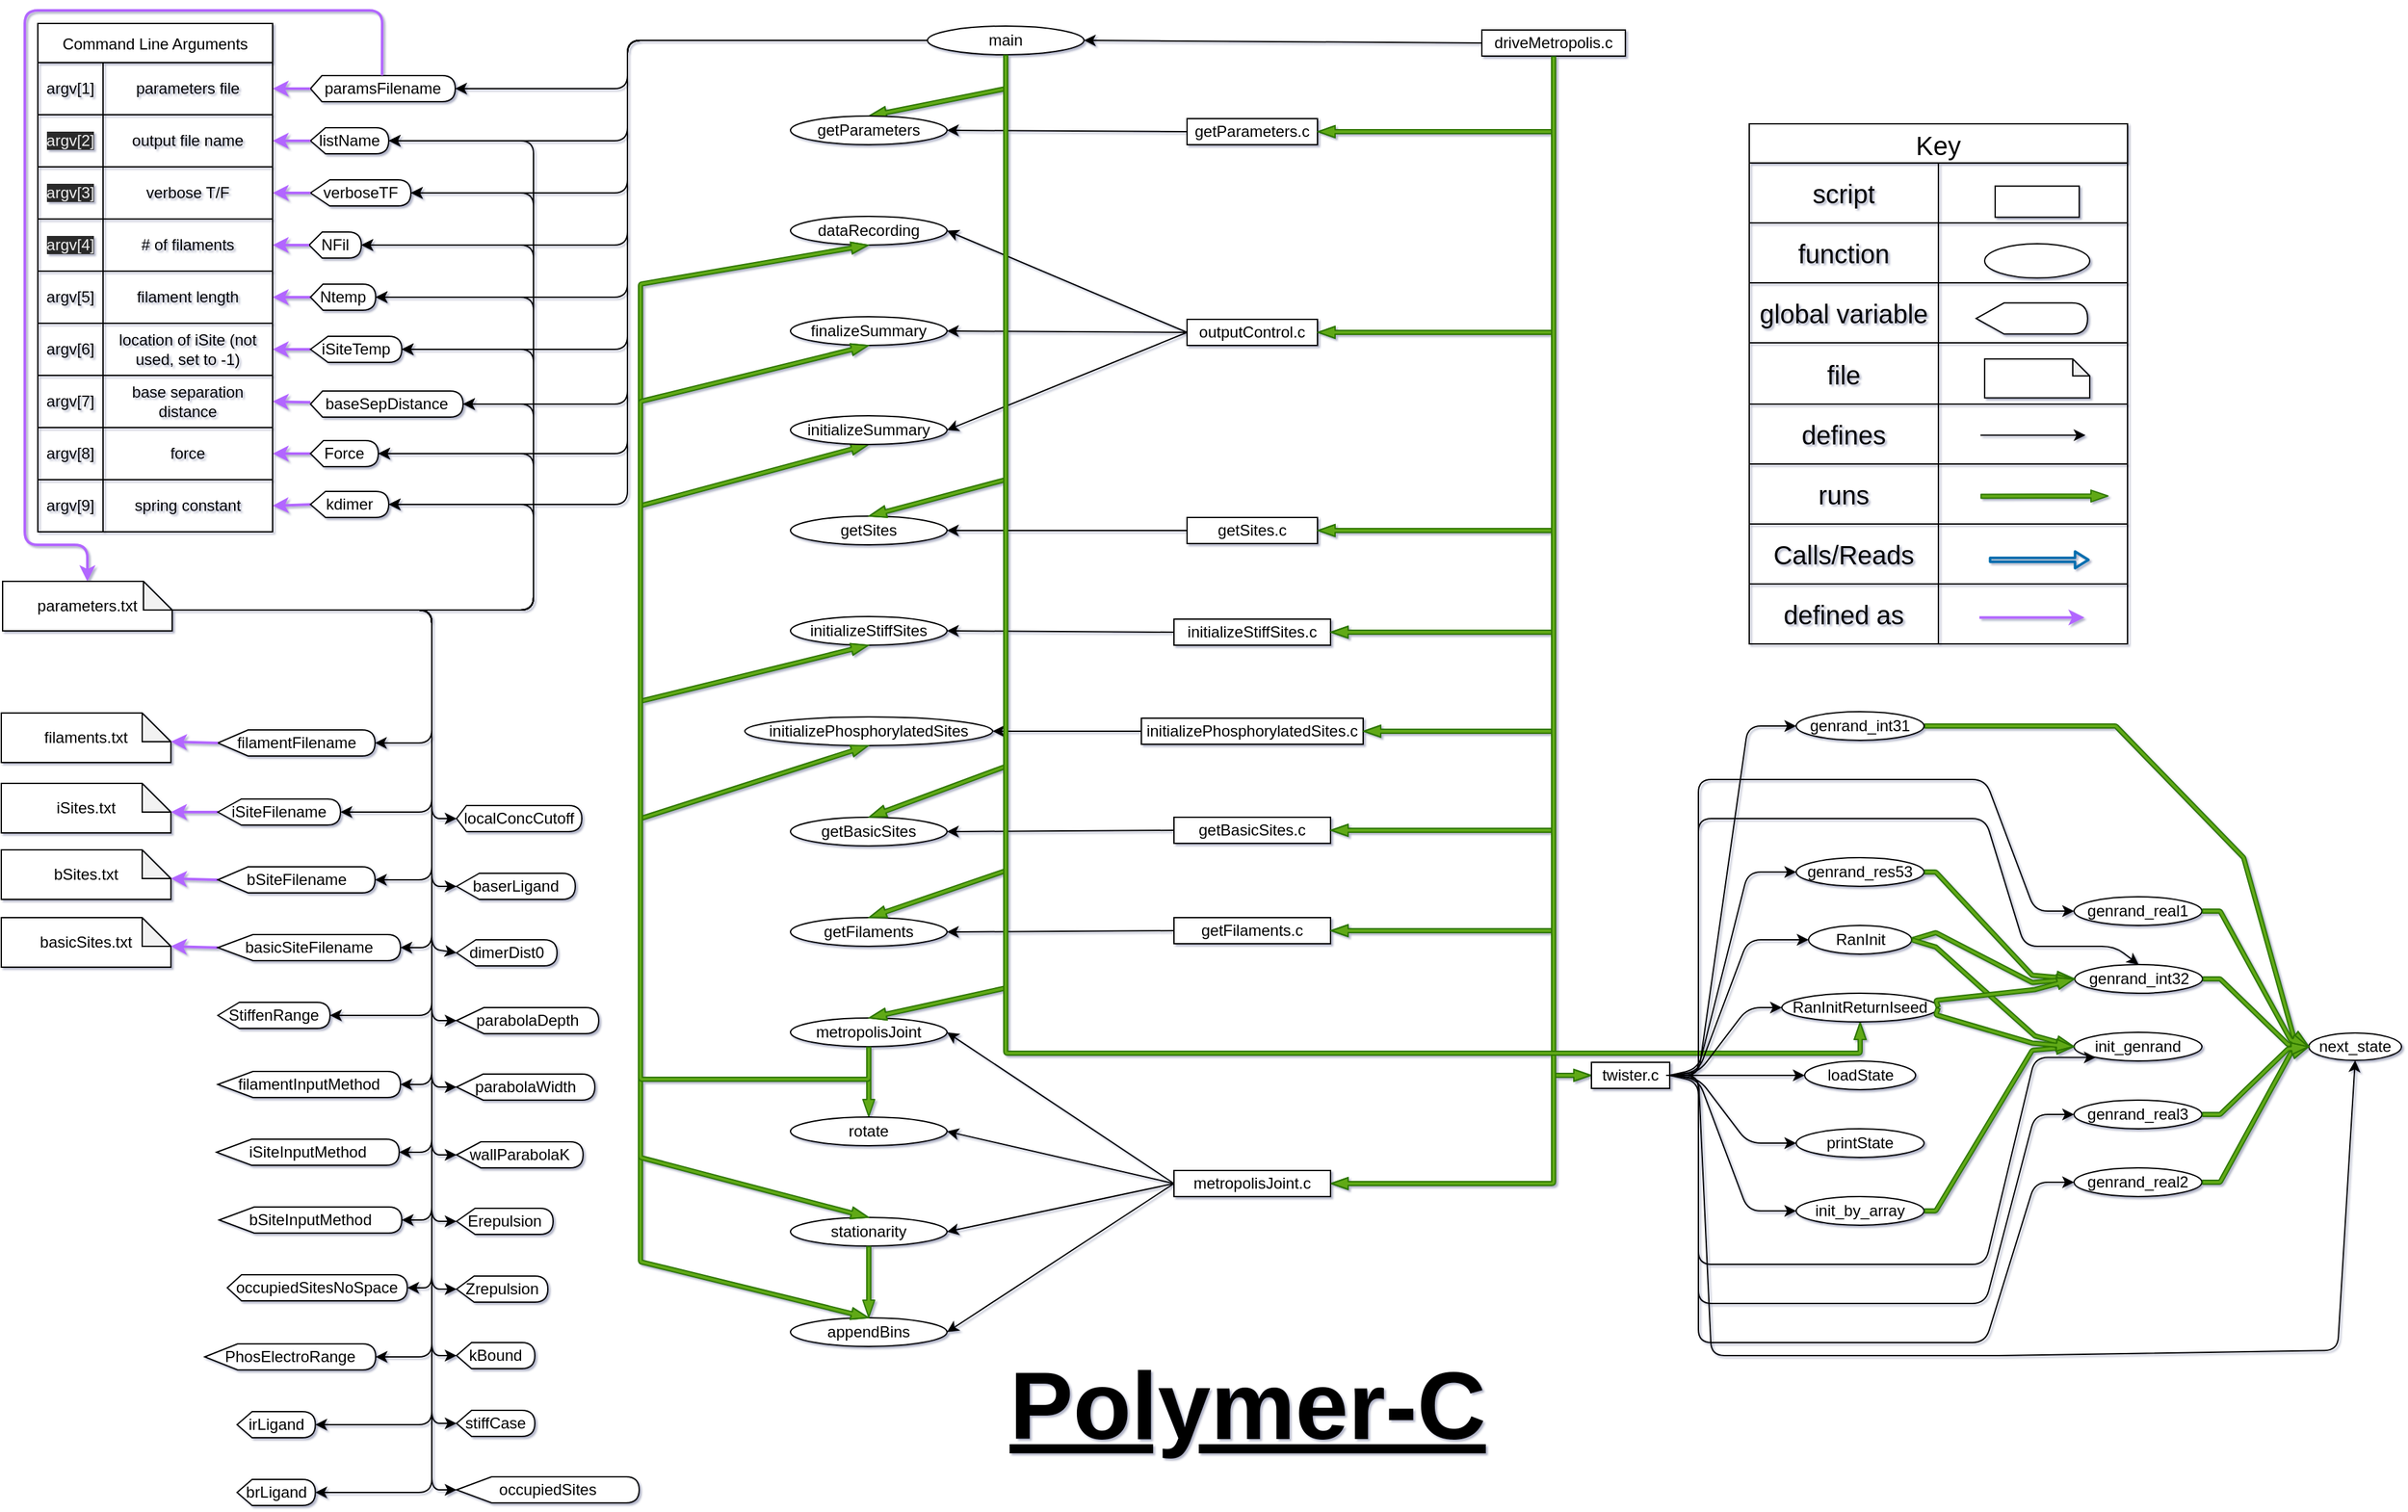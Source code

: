 <mxfile>
    <diagram id="DqS0qYbeVGBwWVhk4UQS" name="Page-1">
        <mxGraphModel dx="3105" dy="1013" grid="1" gridSize="10" guides="1" tooltips="1" connect="1" arrows="1" fold="1" page="1" pageScale="1" pageWidth="1100" pageHeight="850" math="0" shadow="1">
            <root>
                <mxCell id="0"/>
                <mxCell id="1" parent="0"/>
                <UserObject label="baseSepDistance" tooltip="Separation distance between base of filaments&#10;overriden if there is an argv[7]" id="2">
                    <mxCell style="shape=display;whiteSpace=wrap;html=1;size=0.079;movable=1;resizable=1;rotatable=1;deletable=1;editable=1;connectable=1;" parent="1" vertex="1">
                        <mxGeometry x="-503" y="302" width="117" height="20" as="geometry"/>
                    </mxCell>
                </UserObject>
                <UserObject label="NFil" tooltip="number of filaments&#10;overriden if there is an argv[4]" id="3">
                    <mxCell style="shape=display;whiteSpace=wrap;html=1;movable=1;resizable=1;rotatable=1;deletable=1;editable=1;connectable=1;" parent="1" vertex="1">
                        <mxGeometry x="-504" y="180" width="40" height="20" as="geometry"/>
                    </mxCell>
                </UserObject>
                <mxCell id="4" value="verboseTF" style="shape=display;whiteSpace=wrap;html=1;size=0.192;movable=1;resizable=1;rotatable=1;deletable=1;editable=1;connectable=1;" parent="1" vertex="1">
                    <mxGeometry x="-503" y="140" width="77" height="20" as="geometry"/>
                </mxCell>
                <UserObject label="driveMetropolis.c" tooltip="sets general global variables; runs scripts; runs main" id="5">
                    <mxCell style="rounded=0;whiteSpace=wrap;html=1;" parent="1" vertex="1">
                        <mxGeometry x="395" y="25" width="110" height="20" as="geometry"/>
                    </mxCell>
                </UserObject>
                <mxCell id="6" value="" style="shape=flexArrow;endArrow=classic;html=1;exitX=0.5;exitY=1;exitDx=0;exitDy=0;fillColor=#60a917;strokeColor=#2D7600;fontStyle=0;noEdgeStyle=1;orthogonal=1;endWidth=5;endSize=4;width=3;entryX=0;entryY=0.5;entryDx=0;entryDy=0;" parent="1" source="5" target="252" edge="1">
                    <mxGeometry width="50" height="50" relative="1" as="geometry">
                        <mxPoint x="750" y="283" as="sourcePoint"/>
                        <mxPoint x="852" y="133" as="targetPoint"/>
                        <Array as="points">
                            <mxPoint x="450" y="827"/>
                        </Array>
                    </mxGeometry>
                </mxCell>
                <UserObject label="outputControl.c" tooltip="sets general global variables; contains functions for organizing the output file" id="7">
                    <mxCell style="rounded=0;whiteSpace=wrap;html=1;" parent="1" vertex="1">
                        <mxGeometry x="169" y="247" width="100" height="20" as="geometry"/>
                    </mxCell>
                </UserObject>
                <mxCell id="8" value="" style="shape=flexArrow;endArrow=classic;html=1;exitX=0.5;exitY=1;exitDx=0;exitDy=0;fillColor=#60a917;strokeColor=#2D7600;fontStyle=0;noEdgeStyle=1;orthogonal=1;endWidth=5;endSize=4;width=3;entryX=1;entryY=0.5;entryDx=0;entryDy=0;" parent="1" source="5" target="7" edge="1">
                    <mxGeometry width="50" height="50" relative="1" as="geometry">
                        <mxPoint x="160" y="380.5" as="sourcePoint"/>
                        <mxPoint x="230" y="382" as="targetPoint"/>
                        <Array as="points">
                            <mxPoint x="450" y="257"/>
                        </Array>
                    </mxGeometry>
                </mxCell>
                <mxCell id="9" style="edgeStyle=none;html=1;entryX=1;entryY=0.5;entryDx=0;entryDy=0;exitX=0;exitY=0.5;exitDx=0;exitDy=0;noEdgeStyle=1;orthogonal=1;" parent="1" source="7" target="295" edge="1">
                    <mxGeometry relative="1" as="geometry">
                        <mxPoint x="120" y="484.5" as="sourcePoint"/>
                        <mxPoint x="673.5" y="473" as="targetPoint"/>
                    </mxGeometry>
                </mxCell>
                <mxCell id="10" style="edgeStyle=none;html=1;entryX=1;entryY=0.5;entryDx=0;entryDy=0;strokeColor=#B266FF;strokeWidth=2;movable=1;resizable=1;rotatable=1;deletable=1;editable=1;connectable=1;" parent="1" source="3" target="194" edge="1">
                    <mxGeometry relative="1" as="geometry"/>
                </mxCell>
                <mxCell id="12" style="edgeStyle=none;html=1;entryX=1;entryY=0.5;entryDx=0;entryDy=0;strokeColor=#B266FF;strokeWidth=2;movable=1;resizable=1;rotatable=1;deletable=1;editable=1;connectable=1;" parent="1" source="2" target="203" edge="1">
                    <mxGeometry relative="1" as="geometry"/>
                </mxCell>
                <UserObject label="finalizeSummary" tooltip="finalizes summary statistics; where the format of the output file is determined" id="14">
                    <mxCell style="ellipse;whiteSpace=wrap;html=1;" parent="1" vertex="1">
                        <mxGeometry x="-135" y="245" width="120" height="22" as="geometry"/>
                    </mxCell>
                </UserObject>
                <mxCell id="15" style="edgeStyle=none;html=1;entryX=1;entryY=0.5;entryDx=0;entryDy=0;exitX=0;exitY=0.5;exitDx=0;exitDy=0;noEdgeStyle=1;orthogonal=1;" parent="1" source="7" target="14" edge="1">
                    <mxGeometry relative="1" as="geometry">
                        <mxPoint x="330" y="643" as="sourcePoint"/>
                        <mxPoint x="420.0" y="654" as="targetPoint"/>
                    </mxGeometry>
                </mxCell>
                <UserObject label="listName" tooltip="output file name&#10;overriden if there is an argv[2]" id="16">
                    <mxCell style="shape=display;whiteSpace=wrap;html=1;size=0.192;movable=1;resizable=1;rotatable=1;deletable=1;editable=1;connectable=1;" parent="1" vertex="1">
                        <mxGeometry x="-503" y="100" width="60" height="20" as="geometry"/>
                    </mxCell>
                </UserObject>
                <UserObject label="irLigand" tooltip="Ligand radius measured in Kuhn lengths" id="19">
                    <mxCell style="shape=display;whiteSpace=wrap;html=1;size=0.192;" parent="1" vertex="1">
                        <mxGeometry x="-559.25" y="1085" width="60" height="20" as="geometry"/>
                    </mxCell>
                </UserObject>
                <UserObject label="brLigand" tooltip="Bound ligand radius measured in Kuhn lengths" id="21">
                    <mxCell style="shape=display;whiteSpace=wrap;html=1;size=0.192;" parent="1" vertex="1">
                        <mxGeometry x="-559.25" y="1137" width="60" height="20" as="geometry"/>
                    </mxCell>
                </UserObject>
                <UserObject label="baserLigand" tooltip="Radius of &quot;Base&quot; (sphere at base of filaments instead of membrane)" id="22">
                    <mxCell style="shape=display;whiteSpace=wrap;html=1;size=0.192;" parent="1" vertex="1">
                        <mxGeometry x="-391" y="672" width="91" height="20" as="geometry"/>
                    </mxCell>
                </UserObject>
                <mxCell id="23" style="edgeStyle=none;html=1;exitX=0;exitY=0.5;exitDx=0;exitDy=0;exitPerimeter=0;entryX=1;entryY=0.5;entryDx=0;entryDy=0;strokeColor=#B266FF;strokeWidth=2;movable=1;resizable=1;rotatable=1;deletable=1;editable=1;connectable=1;" parent="1" source="24" target="206" edge="1">
                    <mxGeometry relative="1" as="geometry"/>
                </mxCell>
                <UserObject label="Force" tooltip="Force pulling on ends of filaments&#10;overriden if there is an argv[8]" id="24">
                    <mxCell style="shape=display;whiteSpace=wrap;html=1;size=0.192;movable=1;resizable=1;rotatable=1;deletable=1;editable=1;connectable=1;" parent="1" vertex="1">
                        <mxGeometry x="-503" y="340" width="52" height="20" as="geometry"/>
                    </mxCell>
                </UserObject>
                <mxCell id="25" style="edgeStyle=none;html=1;exitX=0;exitY=0.5;exitDx=0;exitDy=0;exitPerimeter=0;entryX=1;entryY=0.5;entryDx=0;entryDy=0;strokeColor=#B266FF;strokeWidth=2;movable=1;resizable=1;rotatable=1;deletable=1;editable=1;connectable=1;" parent="1" source="26" target="209" edge="1">
                    <mxGeometry relative="1" as="geometry"/>
                </mxCell>
                <UserObject label="kdimer" tooltip="Spring constant for ends of filaments     &#10;overriden if there is an argv[9]" id="26">
                    <mxCell style="shape=display;whiteSpace=wrap;html=1;size=0.192;movable=1;resizable=1;rotatable=1;deletable=1;editable=1;connectable=1;" parent="1" vertex="1">
                        <mxGeometry x="-503" y="379" width="60" height="20" as="geometry"/>
                    </mxCell>
                </UserObject>
                <UserObject label="dimerDist0" tooltip="Rest separation distance of filament ends&#9;" id="27">
                    <mxCell style="shape=display;whiteSpace=wrap;html=1;size=0.192;" parent="1" vertex="1">
                        <mxGeometry x="-391" y="723" width="77" height="20" as="geometry"/>
                    </mxCell>
                </UserObject>
                <UserObject label="occupiedSitesNoSpace" tooltip="String used in output to determine which CD3Zeta iSites are 'phosphorylated'" id="28">
                    <mxCell style="shape=display;whiteSpace=wrap;html=1;size=0.079;" parent="1" vertex="1">
                        <mxGeometry x="-566.75" y="980" width="138" height="20" as="geometry"/>
                    </mxCell>
                </UserObject>
                <UserObject label="localConcCutoff" tooltip="Distance where ligand is considered 'close enough' for local concentration calculation&#10;" id="29">
                    <mxCell style="shape=display;whiteSpace=wrap;html=1;size=0.079;" parent="1" vertex="1">
                        <mxGeometry x="-391" y="620" width="96" height="20" as="geometry"/>
                    </mxCell>
                </UserObject>
                <UserObject label="dataRecording" tooltip="Prepare stuff and optionally write to file - this function is called each timestep&#10;" id="38">
                    <mxCell style="ellipse;whiteSpace=wrap;html=1;" parent="1" vertex="1">
                        <mxGeometry x="-135" y="168" width="120" height="22" as="geometry"/>
                    </mxCell>
                </UserObject>
                <mxCell id="39" style="edgeStyle=none;html=1;exitX=0;exitY=0.5;exitDx=0;exitDy=0;noEdgeStyle=1;orthogonal=1;entryX=1;entryY=0.5;entryDx=0;entryDy=0;" parent="1" source="7" target="38" edge="1">
                    <mxGeometry relative="1" as="geometry">
                        <mxPoint x="330" y="643" as="sourcePoint"/>
                        <mxPoint x="210" y="300" as="targetPoint"/>
                    </mxGeometry>
                </mxCell>
                <UserObject label="getParameters.c" tooltip="contains getParameters function" id="42">
                    <mxCell style="rounded=0;whiteSpace=wrap;html=1;" parent="1" vertex="1">
                        <mxGeometry x="169" y="93" width="100" height="20" as="geometry"/>
                    </mxCell>
                </UserObject>
                <mxCell id="43" value="" style="shape=flexArrow;endArrow=classic;html=1;exitX=0.5;exitY=1;exitDx=0;exitDy=0;fillColor=#60a917;strokeColor=#2D7600;fontStyle=0;noEdgeStyle=1;orthogonal=1;endWidth=5;endSize=4;width=3;entryX=1;entryY=0.5;entryDx=0;entryDy=0;" parent="1" source="5" target="42" edge="1">
                    <mxGeometry width="50" height="50" relative="1" as="geometry">
                        <mxPoint x="115.0" y="938.75" as="sourcePoint"/>
                        <mxPoint x="235" y="1351" as="targetPoint"/>
                        <Array as="points">
                            <mxPoint x="450" y="80"/>
                            <mxPoint x="450" y="103"/>
                        </Array>
                    </mxGeometry>
                </mxCell>
                <mxCell id="44" style="edgeStyle=none;html=1;entryX=1;entryY=0.5;entryDx=0;entryDy=0;exitX=0;exitY=0.5;exitDx=0;exitDy=0;noEdgeStyle=1;orthogonal=1;" parent="1" source="42" target="298" edge="1">
                    <mxGeometry relative="1" as="geometry">
                        <mxPoint x="460" y="-322" as="sourcePoint"/>
                        <mxPoint x="550.0" y="-61" as="targetPoint"/>
                    </mxGeometry>
                </mxCell>
                <mxCell id="45" value="paramsFilename" style="shape=display;whiteSpace=wrap;html=1;size=0.079;movable=1;resizable=1;rotatable=1;deletable=1;editable=1;connectable=1;" parent="1" vertex="1">
                    <mxGeometry x="-503" y="60" width="111" height="20" as="geometry"/>
                </mxCell>
                <mxCell id="46" value="filamentFilename" style="shape=display;whiteSpace=wrap;html=1;size=0.192;" parent="1" vertex="1">
                    <mxGeometry x="-574" y="562" width="120.5" height="20" as="geometry"/>
                </mxCell>
                <mxCell id="47" style="edgeStyle=none;html=1;exitX=0;exitY=0.5;exitDx=0;exitDy=0;exitPerimeter=0;entryX=0;entryY=0;entryDx=130;entryDy=22;entryPerimeter=0;strokeColor=#B266FF;strokeWidth=2;" parent="1" source="48" target="84" edge="1">
                    <mxGeometry relative="1" as="geometry"/>
                </mxCell>
                <mxCell id="48" value="iSiteFilename" style="shape=display;whiteSpace=wrap;html=1;size=0.192;" parent="1" vertex="1">
                    <mxGeometry x="-574" y="615" width="94" height="20" as="geometry"/>
                </mxCell>
                <mxCell id="49" style="edgeStyle=none;html=1;entryX=1;entryY=0.5;entryDx=0;entryDy=0;exitX=0;exitY=0;exitDx=130;exitDy=22;noEdgeStyle=1;orthogonal=1;exitPerimeter=0;entryPerimeter=0;" parent="1" source="293" target="46" edge="1">
                    <mxGeometry relative="1" as="geometry">
                        <mxPoint x="1838.5" y="487" as="sourcePoint"/>
                        <mxPoint x="1916.0" y="488" as="targetPoint"/>
                        <Array as="points">
                            <mxPoint x="-410" y="470"/>
                            <mxPoint x="-410" y="572"/>
                        </Array>
                    </mxGeometry>
                </mxCell>
                <UserObject label="filaments.txt" tooltip="contains list of filament sizes (number of entries is number of filaments)&#10;&#10;" id="50">
                    <mxCell style="shape=note;whiteSpace=wrap;html=1;backgroundOutline=1;darkOpacity=0.05;size=22;labelPosition=center;verticalLabelPosition=middle;align=center;verticalAlign=middle;" parent="1" vertex="1">
                        <mxGeometry x="-740" y="549" width="130" height="38" as="geometry"/>
                    </mxCell>
                </UserObject>
                <mxCell id="51" style="edgeStyle=none;html=1;noEdgeStyle=1;orthogonal=1;movable=1;resizable=1;rotatable=1;deletable=1;editable=1;connectable=1;fillColor=#D98DF7;strokeColor=#B266FF;strokeWidth=2;entryX=1;entryY=0.5;entryDx=0;entryDy=0;exitX=0;exitY=0.5;exitDx=0;exitDy=0;exitPerimeter=0;" parent="1" source="45" target="185" edge="1">
                    <mxGeometry relative="1" as="geometry">
                        <mxPoint x="-512" y="70" as="sourcePoint"/>
                        <mxPoint x="588" y="-922" as="targetPoint"/>
                    </mxGeometry>
                </mxCell>
                <mxCell id="52" style="edgeStyle=none;html=1;exitX=0;exitY=0.5;exitDx=0;exitDy=0;exitPerimeter=0;entryX=0;entryY=0;entryDx=130;entryDy=22;entryPerimeter=0;strokeColor=#B266FF;strokeWidth=2;" parent="1" source="53" target="85" edge="1">
                    <mxGeometry relative="1" as="geometry"/>
                </mxCell>
                <mxCell id="53" value="bSiteFilename" style="shape=display;whiteSpace=wrap;html=1;size=0.192;" parent="1" vertex="1">
                    <mxGeometry x="-574" y="667" width="120.5" height="20" as="geometry"/>
                </mxCell>
                <mxCell id="54" style="edgeStyle=none;html=1;entryX=0;entryY=0;entryDx=130;entryDy=22;entryPerimeter=0;strokeColor=#B266FF;strokeWidth=2;exitX=0;exitY=0.5;exitDx=0;exitDy=0;exitPerimeter=0;" parent="1" source="55" target="86" edge="1">
                    <mxGeometry relative="1" as="geometry"/>
                </mxCell>
                <mxCell id="55" value="basicSiteFilename" style="shape=display;whiteSpace=wrap;html=1;size=0.192;" parent="1" vertex="1">
                    <mxGeometry x="-574" y="719" width="140" height="20" as="geometry"/>
                </mxCell>
                <UserObject label="StiffenRange" tooltip="Range of segments that are locally stiffened" id="56">
                    <mxCell style="shape=display;whiteSpace=wrap;html=1;size=0.192;" parent="1" vertex="1">
                        <mxGeometry x="-574" y="771" width="86" height="20" as="geometry"/>
                    </mxCell>
                </UserObject>
                <mxCell id="57" style="edgeStyle=none;html=1;exitX=0;exitY=0.5;exitDx=0;exitDy=0;exitPerimeter=0;strokeColor=#B266FF;strokeWidth=2;entryX=1;entryY=0.5;entryDx=0;entryDy=0;movable=1;resizable=1;rotatable=1;deletable=1;editable=1;connectable=1;" parent="1" source="58" target="197" edge="1">
                    <mxGeometry relative="1" as="geometry">
                        <mxPoint x="-372" y="229" as="targetPoint"/>
                    </mxGeometry>
                </mxCell>
                <UserObject label="Ntemp" tooltip="number of rods in each filament (filament length)&#10;overriden if there is an argv[5]" id="58">
                    <mxCell style="shape=display;whiteSpace=wrap;html=1;size=0.192;movable=1;resizable=1;rotatable=1;deletable=1;editable=1;connectable=1;" parent="1" vertex="1">
                        <mxGeometry x="-503" y="220" width="50" height="20" as="geometry"/>
                    </mxCell>
                </UserObject>
                <UserObject label="filamentInputMethod" tooltip="Method used in getFilaments to decide on filament number and length&#10;                                    0 - use identical filaments, number and length set from parameters.txt file or command line argument&#10;1 - use command line input, set filaments in driveMet" id="59">
                    <mxCell style="shape=display;whiteSpace=wrap;html=1;size=0.192;" parent="1" vertex="1">
                        <mxGeometry x="-574" y="824" width="140" height="20" as="geometry"/>
                    </mxCell>
                </UserObject>
                <mxCell id="60" style="edgeStyle=none;html=1;entryX=1;entryY=0.5;entryDx=0;entryDy=0;exitX=0;exitY=0;exitDx=130;exitDy=22;noEdgeStyle=1;orthogonal=1;exitPerimeter=0;entryPerimeter=0;" parent="1" source="293" target="3" edge="1">
                    <mxGeometry relative="1" as="geometry">
                        <mxPoint x="1858" y="177.0" as="sourcePoint"/>
                        <mxPoint x="1928" y="145" as="targetPoint"/>
                        <Array as="points">
                            <mxPoint x="-332" y="470"/>
                            <mxPoint x="-332" y="190"/>
                        </Array>
                    </mxGeometry>
                </mxCell>
                <mxCell id="61" style="edgeStyle=none;html=1;entryX=1;entryY=0.5;entryDx=0;entryDy=0;exitX=0;exitY=0;exitDx=130;exitDy=22;noEdgeStyle=1;orthogonal=1;exitPerimeter=0;entryPerimeter=0;" parent="1" source="293" target="2" edge="1">
                    <mxGeometry relative="1" as="geometry">
                        <mxPoint x="1793" y="193" as="sourcePoint"/>
                        <mxPoint x="1468" y="683" as="targetPoint"/>
                        <Array as="points">
                            <mxPoint x="-332" y="470"/>
                            <mxPoint x="-332" y="312"/>
                        </Array>
                    </mxGeometry>
                </mxCell>
                <mxCell id="62" style="edgeStyle=none;html=1;entryX=1;entryY=0.5;entryDx=0;entryDy=0;exitX=0;exitY=0;exitDx=130;exitDy=22;noEdgeStyle=1;orthogonal=1;exitPerimeter=0;entryPerimeter=0;" parent="1" source="293" target="19" edge="1">
                    <mxGeometry relative="1" as="geometry">
                        <mxPoint x="1793" y="193" as="sourcePoint"/>
                        <mxPoint x="1095" y="643" as="targetPoint"/>
                        <Array as="points">
                            <mxPoint x="-410" y="470"/>
                            <mxPoint x="-410" y="1095"/>
                        </Array>
                    </mxGeometry>
                </mxCell>
                <mxCell id="63" style="edgeStyle=none;html=1;entryX=1;entryY=0.5;entryDx=0;entryDy=0;exitX=0;exitY=0;exitDx=130;exitDy=22;noEdgeStyle=1;orthogonal=1;exitPerimeter=0;entryPerimeter=0;" parent="1" source="293" target="21" edge="1">
                    <mxGeometry relative="1" as="geometry">
                        <mxPoint x="1803" y="203" as="sourcePoint"/>
                        <mxPoint x="1105" y="653" as="targetPoint"/>
                        <Array as="points">
                            <mxPoint x="-410" y="470"/>
                            <mxPoint x="-410" y="1147"/>
                        </Array>
                    </mxGeometry>
                </mxCell>
                <UserObject label="kBound" tooltip="bound ligand spring constant&#9;" id="64">
                    <mxCell style="shape=display;whiteSpace=wrap;html=1;size=0.192;" parent="1" vertex="1">
                        <mxGeometry x="-391" y="1032" width="60" height="20" as="geometry"/>
                    </mxCell>
                </UserObject>
                <mxCell id="65" style="edgeStyle=none;html=1;exitX=0;exitY=0;exitDx=130;exitDy=22;noEdgeStyle=1;orthogonal=1;exitPerimeter=0;entryX=0;entryY=0.5;entryDx=0;entryDy=0;entryPerimeter=0;" parent="1" source="293" target="22" edge="1">
                    <mxGeometry relative="1" as="geometry">
                        <mxPoint x="1793" y="193" as="sourcePoint"/>
                        <mxPoint x="1076" y="973.0" as="targetPoint"/>
                        <Array as="points">
                            <mxPoint x="-410" y="470"/>
                            <mxPoint x="-410" y="682"/>
                        </Array>
                    </mxGeometry>
                </mxCell>
                <mxCell id="66" style="edgeStyle=none;html=1;exitX=0;exitY=0;exitDx=130;exitDy=22;noEdgeStyle=1;orthogonal=1;exitPerimeter=0;entryX=1;entryY=0.5;entryDx=0;entryDy=0;entryPerimeter=0;" parent="1" source="293" target="24" edge="1">
                    <mxGeometry relative="1" as="geometry">
                        <mxPoint x="1803" y="203" as="sourcePoint"/>
                        <mxPoint x="1086" y="983.0" as="targetPoint"/>
                        <Array as="points">
                            <mxPoint x="-332" y="470"/>
                            <mxPoint x="-332" y="350"/>
                        </Array>
                    </mxGeometry>
                </mxCell>
                <mxCell id="67" style="edgeStyle=none;html=1;exitX=0;exitY=0;exitDx=130;exitDy=22;noEdgeStyle=1;orthogonal=1;exitPerimeter=0;entryX=1;entryY=0.5;entryDx=0;entryDy=0;entryPerimeter=0;" parent="1" source="293" target="26" edge="1">
                    <mxGeometry relative="1" as="geometry">
                        <mxPoint x="1813" y="213" as="sourcePoint"/>
                        <mxPoint x="1096" y="993.0" as="targetPoint"/>
                        <Array as="points">
                            <mxPoint x="-332" y="470"/>
                            <mxPoint x="-332" y="389"/>
                        </Array>
                    </mxGeometry>
                </mxCell>
                <mxCell id="68" style="edgeStyle=none;html=1;exitX=0;exitY=0;exitDx=130;exitDy=22;noEdgeStyle=1;orthogonal=1;exitPerimeter=0;entryX=0;entryY=0.5;entryDx=0;entryDy=0;entryPerimeter=0;" parent="1" source="293" target="27" edge="1">
                    <mxGeometry relative="1" as="geometry">
                        <mxPoint x="1823" y="223" as="sourcePoint"/>
                        <mxPoint x="1108" y="903" as="targetPoint"/>
                        <Array as="points">
                            <mxPoint x="-410" y="470"/>
                            <mxPoint x="-410" y="730"/>
                        </Array>
                    </mxGeometry>
                </mxCell>
                <UserObject label="iSiteInputMethod" tooltip="Method used in getSites to decide where iSites are located&#10;&#10;0 - iSites initialized for human CD3Zeta-Chain&#10;1 - set identical filament single iSite - use command line input&#10;2 - input iSites from file&#10;3 - use last site as only iSite&#10;4 - use every site as iSite" id="69">
                    <mxCell style="shape=display;whiteSpace=wrap;html=1;size=0.192;" parent="1" vertex="1">
                        <mxGeometry x="-575" y="876" width="140" height="20" as="geometry"/>
                    </mxCell>
                </UserObject>
                <UserObject label="stiffCase" tooltip="not used anymore" id="70">
                    <mxCell style="shape=display;whiteSpace=wrap;html=1;size=0.192;" parent="1" vertex="1">
                        <mxGeometry x="-391" y="1084" width="60" height="20" as="geometry"/>
                    </mxCell>
                </UserObject>
                <UserObject label="occupiedSites" tooltip="String to determine which of the 6 CD3Zeta iSites are 'phosphorylated'" id="71">
                    <mxCell style="shape=display;whiteSpace=wrap;html=1;size=0.192;" parent="1" vertex="1">
                        <mxGeometry x="-391" y="1135" width="140" height="20" as="geometry"/>
                    </mxCell>
                </UserObject>
                <mxCell id="72" style="edgeStyle=none;html=1;exitX=0;exitY=0;exitDx=130;exitDy=22;noEdgeStyle=1;orthogonal=1;exitPerimeter=0;entryX=1;entryY=0.5;entryDx=0;entryDy=0;entryPerimeter=0;" parent="1" source="293" target="28" edge="1">
                    <mxGeometry relative="1" as="geometry">
                        <mxPoint x="1843" y="243" as="sourcePoint"/>
                        <mxPoint x="1083.5" y="1003.0" as="targetPoint"/>
                        <Array as="points">
                            <mxPoint x="-410" y="470"/>
                            <mxPoint x="-410" y="990"/>
                        </Array>
                    </mxGeometry>
                </mxCell>
                <UserObject label="bSiteInputMethod" tooltip="Method used in getSites to decide where bound sites are located&#10;&#10;0 - two bound at same site&#10;1 - do nothing, use command line input&#10;2 - bSites for multiple binding of ZAP-70 to CD3 Zeta mouse&#10;3 - from file&#10;4 - use last site as only bSite" id="73">
                    <mxCell style="shape=display;whiteSpace=wrap;html=1;size=0.192;" parent="1" vertex="1">
                        <mxGeometry x="-573" y="928" width="140" height="20" as="geometry"/>
                    </mxCell>
                </UserObject>
                <UserObject label="parabolaDepth" tooltip="Depth of basic residue well&#9;" id="74">
                    <mxCell style="shape=display;whiteSpace=wrap;html=1;size=0.192;" parent="1" vertex="1">
                        <mxGeometry x="-391" y="775" width="109" height="20" as="geometry"/>
                    </mxCell>
                </UserObject>
                <UserObject label="parabolaWidth" tooltip="Width of basic residue well" id="75">
                    <mxCell style="shape=display;whiteSpace=wrap;html=1;size=0.192;" parent="1" vertex="1">
                        <mxGeometry x="-391" y="826" width="106" height="20" as="geometry"/>
                    </mxCell>
                </UserObject>
                <UserObject label="wallParabolaK" tooltip="Width of membrane barrier for regular residues&#9;" id="76">
                    <mxCell style="shape=display;whiteSpace=wrap;html=1;size=0.192;" parent="1" vertex="1">
                        <mxGeometry x="-391" y="878" width="97" height="20" as="geometry"/>
                    </mxCell>
                </UserObject>
                <UserObject label="Erepulsion" tooltip="Strength of phosphorylated residue potential" id="77">
                    <mxCell style="shape=display;whiteSpace=wrap;html=1;size=0.192;" parent="1" vertex="1">
                        <mxGeometry x="-391" y="929" width="74" height="20" as="geometry"/>
                    </mxCell>
                </UserObject>
                <UserObject label="Zrepulsion" tooltip="Width of phosphorylated residue potential" id="78">
                    <mxCell style="shape=display;whiteSpace=wrap;html=1;size=0.192;" parent="1" vertex="1">
                        <mxGeometry x="-391" y="981" width="70" height="20" as="geometry"/>
                    </mxCell>
                </UserObject>
                <mxCell id="79" style="edgeStyle=none;html=1;exitX=0;exitY=0.5;exitDx=0;exitDy=0;exitPerimeter=0;entryX=1;entryY=0.5;entryDx=0;entryDy=0;strokeColor=#B266FF;strokeWidth=2;movable=1;resizable=1;rotatable=1;deletable=1;editable=1;connectable=1;" parent="1" source="80" target="200" edge="1">
                    <mxGeometry relative="1" as="geometry"/>
                </mxCell>
                <UserObject label="iSiteTemp" tooltip="location of the iSite                        overriden if there is an argv[6]&#9;&#10;        " id="80">
                    <mxCell style="shape=display;whiteSpace=wrap;html=1;size=0.192;movable=1;resizable=1;rotatable=1;deletable=1;editable=1;connectable=1;" parent="1" vertex="1">
                        <mxGeometry x="-503" y="260" width="70" height="20" as="geometry"/>
                    </mxCell>
                </UserObject>
                <mxCell id="81" style="edgeStyle=none;html=1;exitX=0;exitY=0;exitDx=130;exitDy=22;noEdgeStyle=1;orthogonal=1;exitPerimeter=0;entryX=0;entryY=0.5;entryDx=0;entryDy=0;entryPerimeter=0;" parent="1" source="293" target="29" edge="1">
                    <mxGeometry relative="1" as="geometry">
                        <mxPoint x="1843" y="243" as="sourcePoint"/>
                        <mxPoint x="1083.5" y="1003.0" as="targetPoint"/>
                        <Array as="points">
                            <mxPoint x="-410" y="470"/>
                            <mxPoint x="-410" y="630"/>
                        </Array>
                    </mxGeometry>
                </mxCell>
                <UserObject label="PhosElectroRange" tooltip="Range of amino acids affected by phosphorylation potential" id="82">
                    <mxCell style="shape=display;whiteSpace=wrap;html=1;size=0.192;" parent="1" vertex="1">
                        <mxGeometry x="-584" y="1033" width="131" height="20" as="geometry"/>
                    </mxCell>
                </UserObject>
                <mxCell id="83" style="edgeStyle=none;html=1;noEdgeStyle=1;orthogonal=1;movable=1;resizable=1;rotatable=1;deletable=1;editable=1;connectable=1;fillColor=#D98DF7;strokeColor=#B266FF;strokeWidth=2;entryX=0;entryY=0;entryDx=130;entryDy=22;entryPerimeter=0;exitX=0;exitY=0.5;exitDx=0;exitDy=0;exitPerimeter=0;" parent="1" source="46" target="50" edge="1">
                    <mxGeometry relative="1" as="geometry">
                        <mxPoint x="-552" y="570" as="sourcePoint"/>
                        <mxPoint x="-372" y="570" as="targetPoint"/>
                    </mxGeometry>
                </mxCell>
                <UserObject label="iSites.txt" tooltip="contains list of iSite locations (number of entries is number of iSites; number of lines is number of filaments)&#10;&#10;" id="84">
                    <mxCell style="shape=note;whiteSpace=wrap;html=1;backgroundOutline=1;darkOpacity=0.05;size=22;labelPosition=center;verticalLabelPosition=middle;align=center;verticalAlign=middle;" parent="1" vertex="1">
                        <mxGeometry x="-740" y="603" width="130" height="38" as="geometry"/>
                    </mxCell>
                </UserObject>
                <UserObject label="bSites.txt" tooltip="contains list of bSite locations (number of entries is number of bSites; number of lines is number of filaments)&#10;&#10;" id="85">
                    <mxCell style="shape=note;whiteSpace=wrap;html=1;backgroundOutline=1;darkOpacity=0.05;size=22;labelPosition=center;verticalLabelPosition=middle;align=center;verticalAlign=middle;" parent="1" vertex="1">
                        <mxGeometry x="-740" y="654" width="130" height="38" as="geometry"/>
                    </mxCell>
                </UserObject>
                <UserObject label="basicSites.txt" tooltip="contains list of BasicSite locations (number of entries is number of BasicSites; number of lines is number of filaments)&#10;&#10;" id="86">
                    <mxCell style="shape=note;whiteSpace=wrap;html=1;backgroundOutline=1;darkOpacity=0.05;size=22;labelPosition=center;verticalLabelPosition=middle;align=center;verticalAlign=middle;" parent="1" vertex="1">
                        <mxGeometry x="-740" y="706" width="130" height="38" as="geometry"/>
                    </mxCell>
                </UserObject>
                <mxCell id="87" style="edgeStyle=none;html=1;exitX=0;exitY=0;exitDx=130;exitDy=22;noEdgeStyle=1;orthogonal=1;exitPerimeter=0;entryX=1;entryY=0.5;entryDx=0;entryDy=0;entryPerimeter=0;" parent="1" source="293" target="48" edge="1">
                    <mxGeometry relative="1" as="geometry">
                        <mxPoint x="1868" y="187.0" as="sourcePoint"/>
                        <mxPoint x="-527" y="520" as="targetPoint"/>
                        <Array as="points">
                            <mxPoint x="-410" y="470"/>
                            <mxPoint x="-410" y="625"/>
                        </Array>
                    </mxGeometry>
                </mxCell>
                <mxCell id="88" style="edgeStyle=none;html=1;exitX=0;exitY=0;exitDx=130;exitDy=22;noEdgeStyle=1;orthogonal=1;exitPerimeter=0;entryX=1;entryY=0.5;entryDx=0;entryDy=0;entryPerimeter=0;" parent="1" source="293" target="53" edge="1">
                    <mxGeometry relative="1" as="geometry">
                        <mxPoint x="1858" y="177" as="sourcePoint"/>
                        <mxPoint x="-440" y="670" as="targetPoint"/>
                        <Array as="points">
                            <mxPoint x="-410" y="470"/>
                            <mxPoint x="-410" y="677"/>
                        </Array>
                    </mxGeometry>
                </mxCell>
                <mxCell id="89" style="edgeStyle=none;html=1;entryX=1;entryY=0.5;entryDx=0;entryDy=0;exitX=0;exitY=0;exitDx=130;exitDy=22;noEdgeStyle=1;orthogonal=1;exitPerimeter=0;entryPerimeter=0;" parent="1" source="293" target="55" edge="1">
                    <mxGeometry relative="1" as="geometry">
                        <mxPoint x="1868" y="187" as="sourcePoint"/>
                        <mxPoint x="1938" y="193" as="targetPoint"/>
                        <Array as="points">
                            <mxPoint x="-410" y="470"/>
                            <mxPoint x="-410" y="729"/>
                        </Array>
                    </mxGeometry>
                </mxCell>
                <mxCell id="90" style="edgeStyle=none;html=1;entryX=1;entryY=0.5;entryDx=0;entryDy=0;exitX=0;exitY=0;exitDx=130;exitDy=22;noEdgeStyle=1;orthogonal=1;exitPerimeter=0;entryPerimeter=0;" parent="1" source="293" target="56" edge="1">
                    <mxGeometry relative="1" as="geometry">
                        <mxPoint x="1878" y="197" as="sourcePoint"/>
                        <mxPoint x="1948" y="203" as="targetPoint"/>
                        <Array as="points">
                            <mxPoint x="-410" y="470"/>
                            <mxPoint x="-410" y="781"/>
                        </Array>
                    </mxGeometry>
                </mxCell>
                <mxCell id="91" style="edgeStyle=none;html=1;entryX=1;entryY=0.5;entryDx=0;entryDy=0;exitX=0;exitY=0;exitDx=130;exitDy=22;noEdgeStyle=1;orthogonal=1;exitPerimeter=0;entryPerimeter=0;" parent="1" source="293" target="58" edge="1">
                    <mxGeometry relative="1" as="geometry">
                        <mxPoint x="1888" y="207" as="sourcePoint"/>
                        <mxPoint x="1958" y="213" as="targetPoint"/>
                        <Array as="points">
                            <mxPoint x="-332" y="470"/>
                            <mxPoint x="-332" y="230"/>
                        </Array>
                    </mxGeometry>
                </mxCell>
                <mxCell id="92" style="edgeStyle=none;html=1;exitX=0;exitY=0;exitDx=130;exitDy=22;noEdgeStyle=1;orthogonal=1;exitPerimeter=0;entryX=1;entryY=0.5;entryDx=0;entryDy=0;entryPerimeter=0;" parent="1" source="293" target="59" edge="1">
                    <mxGeometry relative="1" as="geometry">
                        <mxPoint x="1898" y="217" as="sourcePoint"/>
                        <mxPoint x="-432" y="717" as="targetPoint"/>
                        <Array as="points">
                            <mxPoint x="-410" y="470"/>
                            <mxPoint x="-410" y="834"/>
                        </Array>
                    </mxGeometry>
                </mxCell>
                <mxCell id="93" style="edgeStyle=none;html=1;entryX=0;entryY=0.5;entryDx=0;entryDy=0;exitX=0;exitY=0;exitDx=130;exitDy=22;noEdgeStyle=1;orthogonal=1;exitPerimeter=0;entryPerimeter=0;" parent="1" source="293" target="64" edge="1">
                    <mxGeometry relative="1" as="geometry">
                        <mxPoint x="1908" y="227" as="sourcePoint"/>
                        <mxPoint x="1978" y="233" as="targetPoint"/>
                        <Array as="points">
                            <mxPoint x="-410" y="470"/>
                            <mxPoint x="-410" y="1042"/>
                        </Array>
                    </mxGeometry>
                </mxCell>
                <mxCell id="94" style="edgeStyle=none;html=1;noEdgeStyle=1;orthogonal=1;entryX=1;entryY=0.5;entryDx=0;entryDy=0;entryPerimeter=0;exitX=0;exitY=0;exitDx=130;exitDy=22;exitPerimeter=0;" parent="1" source="293" target="80" edge="1">
                    <mxGeometry relative="1" as="geometry">
                        <mxPoint x="1788" y="283" as="sourcePoint"/>
                        <mxPoint x="1888" y="711" as="targetPoint"/>
                        <Array as="points">
                            <mxPoint x="-332" y="470"/>
                            <mxPoint x="-332" y="270"/>
                        </Array>
                    </mxGeometry>
                </mxCell>
                <mxCell id="95" style="edgeStyle=none;html=1;noEdgeStyle=1;orthogonal=1;entryX=1;entryY=0.5;entryDx=0;entryDy=0;entryPerimeter=0;exitX=0;exitY=0;exitDx=130;exitDy=22;exitPerimeter=0;" parent="1" source="293" target="69" edge="1">
                    <mxGeometry relative="1" as="geometry">
                        <mxPoint x="1798" y="293" as="sourcePoint"/>
                        <mxPoint x="1818" y="363" as="targetPoint"/>
                        <Array as="points">
                            <mxPoint x="-410" y="470"/>
                            <mxPoint x="-410" y="886"/>
                        </Array>
                    </mxGeometry>
                </mxCell>
                <mxCell id="96" style="edgeStyle=none;html=1;noEdgeStyle=1;orthogonal=1;entryX=0;entryY=0.5;entryDx=0;entryDy=0;entryPerimeter=0;exitX=0;exitY=0;exitDx=130;exitDy=22;exitPerimeter=0;" parent="1" source="293" target="70" edge="1">
                    <mxGeometry relative="1" as="geometry">
                        <mxPoint x="1808" y="303" as="sourcePoint"/>
                        <mxPoint x="1828" y="373" as="targetPoint"/>
                        <Array as="points">
                            <mxPoint x="-410" y="470"/>
                            <mxPoint x="-410" y="1094"/>
                        </Array>
                    </mxGeometry>
                </mxCell>
                <mxCell id="97" style="edgeStyle=none;html=1;noEdgeStyle=1;orthogonal=1;entryX=0;entryY=0.5;entryDx=0;entryDy=0;entryPerimeter=0;exitX=0;exitY=0;exitDx=130;exitDy=22;exitPerimeter=0;" parent="1" source="293" target="71" edge="1">
                    <mxGeometry relative="1" as="geometry">
                        <mxPoint x="1828" y="213" as="sourcePoint"/>
                        <mxPoint x="1838" y="383" as="targetPoint"/>
                        <Array as="points">
                            <mxPoint x="-410" y="470"/>
                            <mxPoint x="-410" y="1145"/>
                        </Array>
                    </mxGeometry>
                </mxCell>
                <mxCell id="98" style="edgeStyle=none;html=1;noEdgeStyle=1;orthogonal=1;entryX=1;entryY=0.5;entryDx=0;entryDy=0;entryPerimeter=0;exitX=0;exitY=0;exitDx=130;exitDy=22;exitPerimeter=0;" parent="1" source="293" target="73" edge="1">
                    <mxGeometry relative="1" as="geometry">
                        <mxPoint x="1828" y="323" as="sourcePoint"/>
                        <mxPoint x="1848" y="393" as="targetPoint"/>
                        <Array as="points">
                            <mxPoint x="-410" y="470"/>
                            <mxPoint x="-410" y="938"/>
                        </Array>
                    </mxGeometry>
                </mxCell>
                <mxCell id="99" style="edgeStyle=none;html=1;noEdgeStyle=1;orthogonal=1;entryX=0;entryY=0.5;entryDx=0;entryDy=0;entryPerimeter=0;exitX=0;exitY=0;exitDx=130;exitDy=22;exitPerimeter=0;" parent="1" source="293" target="74" edge="1">
                    <mxGeometry relative="1" as="geometry">
                        <mxPoint x="1838" y="333" as="sourcePoint"/>
                        <mxPoint x="1858" y="403" as="targetPoint"/>
                        <Array as="points">
                            <mxPoint x="-410" y="470"/>
                            <mxPoint x="-410" y="785"/>
                        </Array>
                    </mxGeometry>
                </mxCell>
                <mxCell id="100" style="edgeStyle=none;html=1;noEdgeStyle=1;orthogonal=1;entryX=0;entryY=0.5;entryDx=0;entryDy=0;entryPerimeter=0;exitX=0;exitY=0;exitDx=130;exitDy=22;exitPerimeter=0;" parent="1" source="293" target="75" edge="1">
                    <mxGeometry relative="1" as="geometry">
                        <mxPoint x="1848" y="343" as="sourcePoint"/>
                        <mxPoint x="1868" y="413" as="targetPoint"/>
                        <Array as="points">
                            <mxPoint x="-410" y="470"/>
                            <mxPoint x="-410" y="836"/>
                        </Array>
                    </mxGeometry>
                </mxCell>
                <mxCell id="101" style="edgeStyle=none;html=1;noEdgeStyle=1;orthogonal=1;entryX=0;entryY=0.5;entryDx=0;entryDy=0;entryPerimeter=0;exitX=0;exitY=0;exitDx=130;exitDy=22;exitPerimeter=0;" parent="1" source="293" target="76" edge="1">
                    <mxGeometry relative="1" as="geometry">
                        <mxPoint x="1858" y="353" as="sourcePoint"/>
                        <mxPoint x="1878" y="423" as="targetPoint"/>
                        <Array as="points">
                            <mxPoint x="-410" y="470"/>
                            <mxPoint x="-410" y="888"/>
                        </Array>
                    </mxGeometry>
                </mxCell>
                <mxCell id="102" style="edgeStyle=none;html=1;noEdgeStyle=1;orthogonal=1;entryX=0;entryY=0.5;entryDx=0;entryDy=0;entryPerimeter=0;exitX=0;exitY=0;exitDx=130;exitDy=22;exitPerimeter=0;" parent="1" source="293" target="77" edge="1">
                    <mxGeometry relative="1" as="geometry">
                        <mxPoint x="1948" y="1073" as="sourcePoint"/>
                        <mxPoint x="1888" y="433" as="targetPoint"/>
                        <Array as="points">
                            <mxPoint x="-410" y="470"/>
                            <mxPoint x="-410" y="939"/>
                        </Array>
                    </mxGeometry>
                </mxCell>
                <mxCell id="103" style="edgeStyle=none;html=1;noEdgeStyle=1;orthogonal=1;entryX=0;entryY=0.5;entryDx=0;entryDy=0;entryPerimeter=0;exitX=0;exitY=0;exitDx=130;exitDy=22;exitPerimeter=0;" parent="1" source="293" target="78" edge="1">
                    <mxGeometry relative="1" as="geometry">
                        <mxPoint x="1878" y="373" as="sourcePoint"/>
                        <mxPoint x="1898" y="733" as="targetPoint"/>
                        <Array as="points">
                            <mxPoint x="-410" y="470"/>
                            <mxPoint x="-410" y="991"/>
                        </Array>
                    </mxGeometry>
                </mxCell>
                <mxCell id="104" style="edgeStyle=none;html=1;noEdgeStyle=1;orthogonal=1;entryX=1;entryY=0.5;entryDx=0;entryDy=0;entryPerimeter=0;exitX=0;exitY=0;exitDx=130;exitDy=22;exitPerimeter=0;" parent="1" source="293" target="82" edge="1">
                    <mxGeometry relative="1" as="geometry">
                        <mxPoint x="1798" y="293" as="sourcePoint"/>
                        <mxPoint x="1928" y="863" as="targetPoint"/>
                        <Array as="points">
                            <mxPoint x="-410" y="470"/>
                            <mxPoint x="-410" y="1043"/>
                        </Array>
                    </mxGeometry>
                </mxCell>
                <UserObject label="getSites.c" tooltip="contains getSites function" id="105">
                    <mxCell style="rounded=0;whiteSpace=wrap;html=1;" parent="1" vertex="1">
                        <mxGeometry x="169" y="399" width="100" height="20" as="geometry"/>
                    </mxCell>
                </UserObject>
                <mxCell id="106" value="" style="shape=flexArrow;endArrow=classic;html=1;exitX=0.5;exitY=1;exitDx=0;exitDy=0;fillColor=#60a917;strokeColor=#2D7600;fontStyle=0;noEdgeStyle=1;orthogonal=1;endWidth=5;endSize=4;width=3;entryX=1;entryY=0.5;entryDx=0;entryDy=0;" parent="1" source="5" target="105" edge="1">
                    <mxGeometry width="50" height="50" relative="1" as="geometry">
                        <mxPoint x="453" y="31" as="sourcePoint"/>
                        <mxPoint x="313" y="429" as="targetPoint"/>
                        <Array as="points">
                            <mxPoint x="450" y="409"/>
                        </Array>
                    </mxGeometry>
                </mxCell>
                <UserObject label="getSites" tooltip="creates number and location of iSites based on case; creates number and location of bSites based on case&#10;" id="107">
                    <mxCell style="ellipse;whiteSpace=wrap;html=1;" parent="1" vertex="1">
                        <mxGeometry x="-135" y="398" width="120" height="22" as="geometry"/>
                    </mxCell>
                </UserObject>
                <mxCell id="108" style="edgeStyle=none;html=1;exitX=0;exitY=0.5;exitDx=0;exitDy=0;noEdgeStyle=1;orthogonal=1;entryX=1;entryY=0.5;entryDx=0;entryDy=0;" parent="1" source="105" target="107" edge="1">
                    <mxGeometry relative="1" as="geometry">
                        <mxPoint x="315" y="1115.25" as="sourcePoint"/>
                        <mxPoint x="170" y="370" as="targetPoint"/>
                    </mxGeometry>
                </mxCell>
                <UserObject label="initializeStiffSites.c" tooltip="contains initializeStiffSites function" id="114">
                    <mxCell style="rounded=0;whiteSpace=wrap;html=1;" parent="1" vertex="1">
                        <mxGeometry x="159" y="477" width="120" height="20" as="geometry"/>
                    </mxCell>
                </UserObject>
                <mxCell id="115" value="" style="shape=flexArrow;endArrow=classic;html=1;exitX=0.5;exitY=1;exitDx=0;exitDy=0;fillColor=#60a917;strokeColor=#2D7600;fontStyle=0;noEdgeStyle=1;orthogonal=1;endWidth=5;endSize=4;width=3;entryX=1;entryY=0.5;entryDx=0;entryDy=0;" parent="1" source="5" target="114" edge="1">
                    <mxGeometry width="50" height="50" relative="1" as="geometry">
                        <mxPoint x="150" y="463" as="sourcePoint"/>
                        <mxPoint x="280" y="1304" as="targetPoint"/>
                        <Array as="points">
                            <mxPoint x="450" y="487"/>
                        </Array>
                    </mxGeometry>
                </mxCell>
                <UserObject label="initializeStiffSites" tooltip="initializes all residues to not stiff then assigns stiff sites based on variable defined in parameters.txt&#10;" id="116">
                    <mxCell style="ellipse;whiteSpace=wrap;html=1;" parent="1" vertex="1">
                        <mxGeometry x="-135" y="475" width="120" height="22" as="geometry"/>
                    </mxCell>
                </UserObject>
                <mxCell id="117" style="edgeStyle=none;html=1;entryX=1;entryY=0.5;entryDx=0;entryDy=0;exitX=0;exitY=0.5;exitDx=0;exitDy=0;noEdgeStyle=1;orthogonal=1;" parent="1" source="114" target="116" edge="1">
                    <mxGeometry relative="1" as="geometry">
                        <mxPoint x="348" y="558" as="sourcePoint"/>
                        <mxPoint x="438.0" y="477" as="targetPoint"/>
                    </mxGeometry>
                </mxCell>
                <UserObject label="initializePhosphorylatedSites.c" tooltip="contains initializePhosphorylatedSites function" id="119">
                    <mxCell style="rounded=0;whiteSpace=wrap;html=1;" parent="1" vertex="1">
                        <mxGeometry x="134" y="553" width="170" height="20" as="geometry"/>
                    </mxCell>
                </UserObject>
                <mxCell id="120" value="" style="shape=flexArrow;endArrow=classic;html=1;exitX=0.5;exitY=1;exitDx=0;exitDy=0;fillColor=#60a917;strokeColor=#2D7600;fontStyle=0;noEdgeStyle=1;orthogonal=1;endWidth=5;endSize=4;width=3;entryX=1;entryY=0.5;entryDx=0;entryDy=0;" parent="1" source="5" target="119" edge="1">
                    <mxGeometry width="50" height="50" relative="1" as="geometry">
                        <mxPoint x="150" y="453.5" as="sourcePoint"/>
                        <mxPoint x="280" y="1387" as="targetPoint"/>
                        <Array as="points">
                            <mxPoint x="450" y="563"/>
                        </Array>
                    </mxGeometry>
                </mxCell>
                <UserObject label="initializePhosphorylatedSites" tooltip="initializes all residues to not phosphorylated then assigns phosporylated sites based on variable defined in parameters.txt&#10;&#10;" id="121">
                    <mxCell style="ellipse;whiteSpace=wrap;html=1;" parent="1" vertex="1">
                        <mxGeometry x="-170" y="552" width="190" height="22" as="geometry"/>
                    </mxCell>
                </UserObject>
                <mxCell id="122" style="edgeStyle=none;html=1;noEdgeStyle=1;orthogonal=1;exitX=0;exitY=0.5;exitDx=0;exitDy=0;entryX=1;entryY=0.5;entryDx=0;entryDy=0;" parent="1" source="119" target="121" edge="1">
                    <mxGeometry relative="1" as="geometry">
                        <mxPoint x="204" y="601" as="sourcePoint"/>
                        <mxPoint x="20" y="624" as="targetPoint"/>
                    </mxGeometry>
                </mxCell>
                <UserObject label="getBasicSites.c" tooltip="contains getBasicSites function" id="125">
                    <mxCell style="rounded=0;whiteSpace=wrap;html=1;" parent="1" vertex="1">
                        <mxGeometry x="159" y="629" width="120" height="20" as="geometry"/>
                    </mxCell>
                </UserObject>
                <UserObject label="getFilaments.c" tooltip="contains getFilaments function" id="126">
                    <mxCell style="rounded=0;whiteSpace=wrap;html=1;" parent="1" vertex="1">
                        <mxGeometry x="159" y="706" width="120" height="20" as="geometry"/>
                    </mxCell>
                </UserObject>
                <mxCell id="127" value="" style="shape=flexArrow;endArrow=classic;html=1;exitX=0.5;exitY=1;exitDx=0;exitDy=0;fillColor=#60a917;strokeColor=#2D7600;fontStyle=0;noEdgeStyle=1;orthogonal=1;endWidth=5;endSize=4;width=3;entryX=1;entryY=0.5;entryDx=0;entryDy=0;" parent="1" source="5" target="125" edge="1">
                    <mxGeometry width="50" height="50" relative="1" as="geometry">
                        <mxPoint x="-90" y="905.5" as="sourcePoint"/>
                        <mxPoint x="240" y="1411" as="targetPoint"/>
                        <Array as="points">
                            <mxPoint x="450" y="639"/>
                        </Array>
                    </mxGeometry>
                </mxCell>
                <mxCell id="128" value="" style="shape=flexArrow;endArrow=classic;html=1;fillColor=#60a917;strokeColor=#2D7600;fontStyle=0;noEdgeStyle=1;orthogonal=1;endWidth=5;endSize=4;width=3;entryX=1;entryY=0.5;entryDx=0;entryDy=0;exitX=0.5;exitY=1;exitDx=0;exitDy=0;" parent="1" source="5" target="126" edge="1">
                    <mxGeometry width="50" height="50" relative="1" as="geometry">
                        <mxPoint x="215" y="50" as="sourcePoint"/>
                        <mxPoint x="250" y="1421" as="targetPoint"/>
                        <Array as="points">
                            <mxPoint x="450" y="716"/>
                        </Array>
                    </mxGeometry>
                </mxCell>
                <mxCell id="129" value="" style="shape=flexArrow;endArrow=classic;html=1;exitX=0.5;exitY=1;exitDx=0;exitDy=0;fillColor=#60a917;strokeColor=#2D7600;fontStyle=0;noEdgeStyle=1;orthogonal=1;endWidth=5;endSize=4;width=3;entryX=1;entryY=0.5;entryDx=0;entryDy=0;" parent="1" source="5" target="294" edge="1">
                    <mxGeometry width="50" height="50" relative="1" as="geometry">
                        <mxPoint x="-70" y="925.5" as="sourcePoint"/>
                        <mxPoint x="170" y="1463" as="targetPoint"/>
                        <Array as="points">
                            <mxPoint x="450" y="910"/>
                        </Array>
                    </mxGeometry>
                </mxCell>
                <UserObject label="getBasicSites" tooltip="creates number and location of BasicSites based input file&#10;" id="130">
                    <mxCell style="ellipse;whiteSpace=wrap;html=1;" parent="1" vertex="1">
                        <mxGeometry x="-135" y="629" width="120" height="22" as="geometry"/>
                    </mxCell>
                </UserObject>
                <UserObject label="getFilaments" tooltip="creates number of filaments and length of filaments based on case&#10;" id="131">
                    <mxCell style="ellipse;whiteSpace=wrap;html=1;" parent="1" vertex="1">
                        <mxGeometry x="-135" y="706" width="120" height="22" as="geometry"/>
                    </mxCell>
                </UserObject>
                <mxCell id="132" style="edgeStyle=none;html=1;entryX=1;entryY=0.5;entryDx=0;entryDy=0;noEdgeStyle=1;orthogonal=1;exitX=0;exitY=0.5;exitDx=0;exitDy=0;" parent="1" source="125" target="130" edge="1">
                    <mxGeometry relative="1" as="geometry">
                        <mxPoint x="400.5" y="651" as="sourcePoint"/>
                        <mxPoint x="490.5" y="650.0" as="targetPoint"/>
                    </mxGeometry>
                </mxCell>
                <mxCell id="133" style="edgeStyle=none;html=1;entryX=1;entryY=0.5;entryDx=0;entryDy=0;noEdgeStyle=1;orthogonal=1;exitX=0;exitY=0.5;exitDx=0;exitDy=0;" parent="1" source="126" target="131" edge="1">
                    <mxGeometry relative="1" as="geometry">
                        <mxPoint x="410.5" y="661" as="sourcePoint"/>
                        <mxPoint x="500.5" y="660.0" as="targetPoint"/>
                    </mxGeometry>
                </mxCell>
                <UserObject label="metropolisJoint" tooltip="runs metropolis algorithm&#10;&#10;" id="140">
                    <mxCell style="ellipse;whiteSpace=wrap;html=1;" parent="1" vertex="1">
                        <mxGeometry x="-135" y="783" width="120" height="22" as="geometry"/>
                    </mxCell>
                </UserObject>
                <UserObject label="stationarity" tooltip="Test for convergence&#10;&#10;" id="141">
                    <mxCell style="ellipse;whiteSpace=wrap;html=1;" parent="1" vertex="1">
                        <mxGeometry x="-135" y="936" width="120" height="22" as="geometry"/>
                    </mxCell>
                </UserObject>
                <UserObject label="appendBins" tooltip="Helper function needed to test for convergence&#10;" id="142">
                    <mxCell style="ellipse;whiteSpace=wrap;html=1;" parent="1" vertex="1">
                        <mxGeometry x="-135" y="1013" width="120" height="22" as="geometry"/>
                    </mxCell>
                </UserObject>
                <mxCell id="143" style="edgeStyle=none;html=1;entryX=1;entryY=0.5;entryDx=0;entryDy=0;noEdgeStyle=1;orthogonal=1;exitX=0;exitY=0.5;exitDx=0;exitDy=0;" parent="1" source="294" target="140" edge="1">
                    <mxGeometry relative="1" as="geometry">
                        <mxPoint x="-373.5" y="550" as="sourcePoint"/>
                        <mxPoint x="-266.0" y="551" as="targetPoint"/>
                    </mxGeometry>
                </mxCell>
                <mxCell id="144" style="edgeStyle=none;html=1;entryX=1;entryY=0.5;entryDx=0;entryDy=0;noEdgeStyle=1;orthogonal=1;exitX=0;exitY=0.5;exitDx=0;exitDy=0;" parent="1" source="294" target="141" edge="1">
                    <mxGeometry relative="1" as="geometry">
                        <mxPoint x="-363.5" y="560" as="sourcePoint"/>
                        <mxPoint x="-256.0" y="561" as="targetPoint"/>
                    </mxGeometry>
                </mxCell>
                <mxCell id="145" style="edgeStyle=none;html=1;entryX=1;entryY=0.5;entryDx=0;entryDy=0;noEdgeStyle=1;orthogonal=1;exitX=0;exitY=0.5;exitDx=0;exitDy=0;" parent="1" source="294" target="142" edge="1">
                    <mxGeometry relative="1" as="geometry">
                        <mxPoint x="-353.5" y="570" as="sourcePoint"/>
                        <mxPoint x="-246.0" y="571" as="targetPoint"/>
                    </mxGeometry>
                </mxCell>
                <mxCell id="146" style="edgeStyle=none;html=1;entryX=1;entryY=0.5;entryDx=0;entryDy=0;noEdgeStyle=1;orthogonal=1;exitX=0;exitY=0.5;exitDx=0;exitDy=0;" parent="1" source="294" target="296" edge="1">
                    <mxGeometry relative="1" as="geometry">
                        <mxPoint x="-343.5" y="580" as="sourcePoint"/>
                        <mxPoint x="-236.0" y="581" as="targetPoint"/>
                    </mxGeometry>
                </mxCell>
                <mxCell id="148" value="" style="shape=flexArrow;endArrow=classic;html=1;fillColor=#60a917;strokeColor=#2D7600;fontStyle=0;noEdgeStyle=1;orthogonal=1;endWidth=5;endSize=4;width=3;entryX=0.5;entryY=0;entryDx=0;entryDy=0;exitX=0.5;exitY=1;exitDx=0;exitDy=0;" parent="1" source="141" target="142" edge="1">
                    <mxGeometry width="50" height="50" relative="1" as="geometry">
                        <mxPoint x="257.5" y="981" as="sourcePoint"/>
                        <mxPoint x="-152.5" y="646" as="targetPoint"/>
                    </mxGeometry>
                </mxCell>
                <mxCell id="149" value="" style="shape=flexArrow;endArrow=classic;html=1;fillColor=#60a917;strokeColor=#2D7600;fontStyle=0;noEdgeStyle=1;orthogonal=1;endWidth=5;endSize=4;width=3;exitX=0.5;exitY=1;exitDx=0;exitDy=0;entryX=0.5;entryY=1;entryDx=0;entryDy=0;" parent="1" source="140" target="116" edge="1">
                    <mxGeometry width="50" height="50" relative="1" as="geometry">
                        <mxPoint x="527.5" y="1645" as="sourcePoint"/>
                        <mxPoint x="-120" y="580" as="targetPoint"/>
                        <Array as="points">
                            <mxPoint x="-75" y="830"/>
                            <mxPoint x="-250" y="830"/>
                            <mxPoint x="-250" y="540"/>
                        </Array>
                    </mxGeometry>
                </mxCell>
                <mxCell id="150" value="" style="shape=flexArrow;endArrow=classic;html=1;fillColor=#60a917;strokeColor=#2D7600;fontStyle=0;noEdgeStyle=1;orthogonal=1;endWidth=5;endSize=4;width=3;exitX=0.5;exitY=1;exitDx=0;exitDy=0;entryX=0.5;entryY=1;entryDx=0;entryDy=0;" parent="1" source="140" target="121" edge="1">
                    <mxGeometry width="50" height="50" relative="1" as="geometry">
                        <mxPoint x="-148" y="861" as="sourcePoint"/>
                        <mxPoint x="-145" y="636" as="targetPoint"/>
                        <Array as="points">
                            <mxPoint x="-75" y="830"/>
                            <mxPoint x="-250" y="830"/>
                            <mxPoint x="-250" y="630"/>
                        </Array>
                    </mxGeometry>
                </mxCell>
                <mxCell id="151" value="" style="shape=flexArrow;endArrow=classic;html=1;fillColor=#60a917;strokeColor=#2D7600;fontStyle=0;noEdgeStyle=1;orthogonal=1;endWidth=5;endSize=4;width=3;exitX=0.5;exitY=1;exitDx=0;exitDy=0;entryX=0.5;entryY=1;entryDx=0;entryDy=0;" parent="1" source="140" target="295" edge="1">
                    <mxGeometry width="50" height="50" relative="1" as="geometry">
                        <mxPoint x="658.5" y="1573" as="sourcePoint"/>
                        <mxPoint x="-120" y="420" as="targetPoint"/>
                        <Array as="points">
                            <mxPoint x="-75" y="830"/>
                            <mxPoint x="-250" y="830"/>
                            <mxPoint x="-250" y="390"/>
                        </Array>
                    </mxGeometry>
                </mxCell>
                <mxCell id="152" value="" style="shape=flexArrow;endArrow=classic;html=1;fillColor=#60a917;strokeColor=#2D7600;fontStyle=0;noEdgeStyle=1;orthogonal=1;endWidth=5;endSize=4;width=3;entryX=0.5;entryY=0;entryDx=0;entryDy=0;exitX=0.5;exitY=1;exitDx=0;exitDy=0;" parent="1" source="140" target="296" edge="1">
                    <mxGeometry width="50" height="50" relative="1" as="geometry">
                        <mxPoint x="135" y="963" as="sourcePoint"/>
                        <mxPoint x="135" y="991" as="targetPoint"/>
                    </mxGeometry>
                </mxCell>
                <mxCell id="153" value="" style="shape=flexArrow;endArrow=classic;html=1;fillColor=#60a917;strokeColor=#2D7600;fontStyle=0;noEdgeStyle=1;orthogonal=1;endWidth=5;endSize=4;width=3;entryX=0.5;entryY=0;entryDx=0;entryDy=0;exitX=0.5;exitY=1;exitDx=0;exitDy=0;" parent="1" source="140" target="142" edge="1">
                    <mxGeometry width="50" height="50" relative="1" as="geometry">
                        <mxPoint x="140" y="1005" as="sourcePoint"/>
                        <mxPoint x="140" y="1033" as="targetPoint"/>
                        <Array as="points">
                            <mxPoint x="-75" y="830"/>
                            <mxPoint x="-250" y="830"/>
                            <mxPoint x="-250" y="970"/>
                        </Array>
                    </mxGeometry>
                </mxCell>
                <mxCell id="154" value="" style="shape=flexArrow;endArrow=classic;html=1;fillColor=#60a917;strokeColor=#2D7600;fontStyle=0;noEdgeStyle=1;orthogonal=1;endWidth=5;endSize=4;width=3;entryX=0.5;entryY=0;entryDx=0;entryDy=0;exitX=0.5;exitY=1;exitDx=0;exitDy=0;" parent="1" source="140" target="141" edge="1">
                    <mxGeometry width="50" height="50" relative="1" as="geometry">
                        <mxPoint x="150" y="1015" as="sourcePoint"/>
                        <mxPoint x="150" y="1043" as="targetPoint"/>
                        <Array as="points">
                            <mxPoint x="-75" y="830"/>
                            <mxPoint x="-250" y="830"/>
                            <mxPoint x="-250" y="890"/>
                        </Array>
                    </mxGeometry>
                </mxCell>
                <mxCell id="155" value="" style="shape=flexArrow;endArrow=classic;html=1;fillColor=#60a917;strokeColor=#2D7600;fontStyle=0;noEdgeStyle=1;orthogonal=1;endWidth=5;endSize=4;width=3;exitX=0.5;exitY=1;exitDx=0;exitDy=0;entryX=0.5;entryY=1;entryDx=0;entryDy=0;" parent="1" source="140" target="38" edge="1">
                    <mxGeometry width="50" height="50" relative="1" as="geometry">
                        <mxPoint x="658.5" y="1573" as="sourcePoint"/>
                        <mxPoint x="480.5" y="675" as="targetPoint"/>
                        <Array as="points">
                            <mxPoint x="-75" y="830"/>
                            <mxPoint x="-250" y="830"/>
                            <mxPoint x="-250" y="220"/>
                        </Array>
                    </mxGeometry>
                </mxCell>
                <UserObject label="main" tooltip="assigns variables based on command line arguments (will override getParameters); runs functions&#10;" id="168">
                    <mxCell style="ellipse;whiteSpace=wrap;html=1;" parent="1" vertex="1">
                        <mxGeometry x="-30" y="22" width="120" height="22" as="geometry"/>
                    </mxCell>
                </UserObject>
                <mxCell id="169" style="edgeStyle=none;html=1;entryX=1;entryY=0.5;entryDx=0;entryDy=0;exitX=0;exitY=0.5;exitDx=0;exitDy=0;noEdgeStyle=1;orthogonal=1;" parent="1" source="5" target="168" edge="1">
                    <mxGeometry relative="1" as="geometry">
                        <mxPoint x="285" y="1025.0" as="sourcePoint"/>
                        <mxPoint x="375.0" y="1286" as="targetPoint"/>
                    </mxGeometry>
                </mxCell>
                <mxCell id="170" style="edgeStyle=none;html=1;entryX=1;entryY=0.5;entryDx=0;entryDy=0;exitX=0;exitY=0.5;exitDx=0;exitDy=0;noEdgeStyle=1;orthogonal=1;entryPerimeter=0;" parent="1" source="168" target="45" edge="1">
                    <mxGeometry relative="1" as="geometry">
                        <mxPoint x="-550" y="1120" as="sourcePoint"/>
                        <mxPoint x="-770" y="1667" as="targetPoint"/>
                        <Array as="points">
                            <mxPoint x="-260" y="33"/>
                            <mxPoint x="-260" y="70"/>
                        </Array>
                    </mxGeometry>
                </mxCell>
                <mxCell id="171" style="edgeStyle=none;html=1;noEdgeStyle=1;orthogonal=1;movable=1;resizable=1;rotatable=1;deletable=1;editable=1;connectable=1;fillColor=#D98DF7;strokeColor=#B266FF;strokeWidth=2;exitX=0;exitY=0.5;exitDx=0;exitDy=0;exitPerimeter=0;entryX=1;entryY=0.5;entryDx=0;entryDy=0;" parent="1" source="16" target="188" edge="1">
                    <mxGeometry relative="1" as="geometry">
                        <mxPoint x="-381" y="80" as="sourcePoint"/>
                        <mxPoint x="-342" y="80" as="targetPoint"/>
                    </mxGeometry>
                </mxCell>
                <mxCell id="173" style="edgeStyle=none;html=1;entryX=1;entryY=0.5;entryDx=0;entryDy=0;exitX=0;exitY=0.5;exitDx=0;exitDy=0;noEdgeStyle=1;orthogonal=1;entryPerimeter=0;" parent="1" source="168" target="16" edge="1">
                    <mxGeometry relative="1" as="geometry">
                        <mxPoint x="-710.0" y="1678" as="sourcePoint"/>
                        <mxPoint x="-590" y="1670" as="targetPoint"/>
                        <Array as="points">
                            <mxPoint x="-260" y="33"/>
                            <mxPoint x="-260" y="110"/>
                        </Array>
                    </mxGeometry>
                </mxCell>
                <mxCell id="174" style="edgeStyle=none;html=1;exitX=0;exitY=0.5;exitDx=0;exitDy=0;noEdgeStyle=1;orthogonal=1;entryX=1;entryY=0.5;entryDx=0;entryDy=0;entryPerimeter=0;" parent="1" source="168" target="4" edge="1">
                    <mxGeometry relative="1" as="geometry">
                        <mxPoint x="-710.0" y="1678" as="sourcePoint"/>
                        <mxPoint x="-650" y="153" as="targetPoint"/>
                        <Array as="points">
                            <mxPoint x="-260" y="33"/>
                            <mxPoint x="-260" y="150"/>
                        </Array>
                    </mxGeometry>
                </mxCell>
                <mxCell id="175" style="edgeStyle=none;html=1;entryX=1;entryY=0.5;entryDx=0;entryDy=0;exitX=0;exitY=0.5;exitDx=0;exitDy=0;noEdgeStyle=1;orthogonal=1;entryPerimeter=0;" parent="1" source="168" target="3" edge="1">
                    <mxGeometry relative="1" as="geometry">
                        <mxPoint x="-700.0" y="1688" as="sourcePoint"/>
                        <mxPoint x="-545" y="1720" as="targetPoint"/>
                        <Array as="points">
                            <mxPoint x="-260" y="33"/>
                            <mxPoint x="-260" y="190"/>
                        </Array>
                    </mxGeometry>
                </mxCell>
                <mxCell id="176" style="edgeStyle=none;html=1;entryX=1;entryY=0.5;entryDx=0;entryDy=0;exitX=0;exitY=0.5;exitDx=0;exitDy=0;noEdgeStyle=1;orthogonal=1;entryPerimeter=0;" parent="1" source="168" target="58" edge="1">
                    <mxGeometry relative="1" as="geometry">
                        <mxPoint x="-690.0" y="1698" as="sourcePoint"/>
                        <mxPoint x="-535" y="1730" as="targetPoint"/>
                        <Array as="points">
                            <mxPoint x="-260" y="33"/>
                            <mxPoint x="-260" y="230"/>
                        </Array>
                    </mxGeometry>
                </mxCell>
                <mxCell id="177" style="edgeStyle=none;html=1;entryX=1;entryY=0.5;entryDx=0;entryDy=0;exitX=0;exitY=0.5;exitDx=0;exitDy=0;noEdgeStyle=1;orthogonal=1;entryPerimeter=0;" parent="1" source="168" target="80" edge="1">
                    <mxGeometry relative="1" as="geometry">
                        <mxPoint x="-680.0" y="1708" as="sourcePoint"/>
                        <mxPoint x="-525" y="1740" as="targetPoint"/>
                        <Array as="points">
                            <mxPoint x="-260" y="33"/>
                            <mxPoint x="-260" y="270"/>
                        </Array>
                    </mxGeometry>
                </mxCell>
                <mxCell id="178" style="edgeStyle=none;html=1;entryX=1;entryY=0.5;entryDx=0;entryDy=0;exitX=0;exitY=0.5;exitDx=0;exitDy=0;noEdgeStyle=1;orthogonal=1;entryPerimeter=0;" parent="1" source="168" target="24" edge="1">
                    <mxGeometry relative="1" as="geometry">
                        <mxPoint x="-660.0" y="1728" as="sourcePoint"/>
                        <mxPoint x="-505" y="1760" as="targetPoint"/>
                        <Array as="points">
                            <mxPoint x="-260" y="33"/>
                            <mxPoint x="-260" y="350"/>
                        </Array>
                    </mxGeometry>
                </mxCell>
                <mxCell id="179" style="edgeStyle=none;html=1;entryX=1;entryY=0.5;entryDx=0;entryDy=0;exitX=0;exitY=0.5;exitDx=0;exitDy=0;noEdgeStyle=1;orthogonal=1;entryPerimeter=0;" parent="1" source="168" target="26" edge="1">
                    <mxGeometry relative="1" as="geometry">
                        <mxPoint x="-650.0" y="1738" as="sourcePoint"/>
                        <mxPoint x="-495" y="1770" as="targetPoint"/>
                        <Array as="points">
                            <mxPoint x="-260" y="33"/>
                            <mxPoint x="-260" y="389"/>
                        </Array>
                    </mxGeometry>
                </mxCell>
                <mxCell id="180" style="edgeStyle=none;html=1;noEdgeStyle=1;orthogonal=1;movable=1;resizable=1;rotatable=1;deletable=1;editable=1;connectable=1;fillColor=#D98DF7;strokeColor=#B266FF;strokeWidth=2;entryX=1;entryY=0.5;entryDx=0;entryDy=0;exitX=0;exitY=0.5;exitDx=0;exitDy=0;exitPerimeter=0;" parent="1" source="4" target="191" edge="1">
                    <mxGeometry relative="1" as="geometry">
                        <mxPoint x="-342" y="498" as="sourcePoint"/>
                        <mxPoint x="-302" y="468" as="targetPoint"/>
                    </mxGeometry>
                </mxCell>
                <mxCell id="182" value="Command Line Arguments" style="shape=table;startSize=30;container=1;collapsible=0;childLayout=tableLayout;movable=1;resizable=1;rotatable=1;deletable=1;editable=1;connectable=1;" parent="1" vertex="1">
                    <mxGeometry x="-712" y="20" width="180" height="390" as="geometry"/>
                </mxCell>
                <mxCell id="183" value="" style="shape=partialRectangle;collapsible=0;dropTarget=0;pointerEvents=0;fillColor=none;top=0;left=0;bottom=0;right=0;points=[[0,0.5],[1,0.5]];portConstraint=eastwest;movable=1;resizable=1;rotatable=1;deletable=1;editable=1;connectable=1;" parent="182" vertex="1">
                    <mxGeometry y="30" width="180" height="40" as="geometry"/>
                </mxCell>
                <mxCell id="184" value="argv[1]" style="shape=partialRectangle;html=1;whiteSpace=wrap;connectable=1;overflow=hidden;fillColor=none;top=0;left=0;bottom=0;right=0;pointerEvents=1;movable=1;resizable=1;rotatable=1;deletable=1;editable=1;" parent="183" vertex="1">
                    <mxGeometry width="50" height="40" as="geometry">
                        <mxRectangle width="50" height="40" as="alternateBounds"/>
                    </mxGeometry>
                </mxCell>
                <mxCell id="185" value="parameters file" style="shape=partialRectangle;html=1;whiteSpace=wrap;connectable=1;overflow=hidden;fillColor=none;top=0;left=0;bottom=0;right=0;pointerEvents=1;movable=1;resizable=1;rotatable=1;deletable=1;editable=1;" parent="183" vertex="1">
                    <mxGeometry x="50" width="130" height="40" as="geometry">
                        <mxRectangle width="130" height="40" as="alternateBounds"/>
                    </mxGeometry>
                </mxCell>
                <mxCell id="186" value="" style="shape=partialRectangle;collapsible=0;dropTarget=0;pointerEvents=0;fillColor=none;top=0;left=0;bottom=0;right=0;points=[[0,0.5],[1,0.5]];portConstraint=eastwest;movable=1;resizable=1;rotatable=1;deletable=1;editable=1;connectable=1;" parent="182" vertex="1">
                    <mxGeometry y="70" width="180" height="40" as="geometry"/>
                </mxCell>
                <mxCell id="187" value="&lt;span style=&quot;color: rgb(240 , 240 , 240) ; font-family: &amp;#34;helvetica&amp;#34; ; font-size: 12px ; font-style: normal ; font-weight: 400 ; letter-spacing: normal ; text-align: center ; text-indent: 0px ; text-transform: none ; word-spacing: 0px ; background-color: rgb(42 , 42 , 42) ; display: inline ; float: none&quot;&gt;argv[2]&lt;/span&gt;" style="shape=partialRectangle;html=1;whiteSpace=wrap;connectable=1;overflow=hidden;fillColor=none;top=0;left=0;bottom=0;right=0;pointerEvents=1;movable=1;resizable=1;rotatable=1;deletable=1;editable=1;" parent="186" vertex="1">
                    <mxGeometry width="50" height="40" as="geometry">
                        <mxRectangle width="50" height="40" as="alternateBounds"/>
                    </mxGeometry>
                </mxCell>
                <mxCell id="188" value="output file name" style="shape=partialRectangle;html=1;whiteSpace=wrap;connectable=1;overflow=hidden;fillColor=none;top=0;left=0;bottom=0;right=0;pointerEvents=1;movable=1;resizable=1;rotatable=1;deletable=1;editable=1;" parent="186" vertex="1">
                    <mxGeometry x="50" width="130" height="40" as="geometry">
                        <mxRectangle width="130" height="40" as="alternateBounds"/>
                    </mxGeometry>
                </mxCell>
                <mxCell id="189" value="" style="shape=partialRectangle;collapsible=0;dropTarget=0;pointerEvents=0;fillColor=none;top=0;left=0;bottom=0;right=0;points=[[0,0.5],[1,0.5]];portConstraint=eastwest;movable=1;resizable=1;rotatable=1;deletable=1;editable=1;connectable=1;" parent="182" vertex="1">
                    <mxGeometry y="110" width="180" height="40" as="geometry"/>
                </mxCell>
                <mxCell id="190" value="&lt;span style=&quot;color: rgb(240 , 240 , 240) ; font-family: &amp;#34;helvetica&amp;#34; ; font-size: 12px ; font-style: normal ; font-weight: 400 ; letter-spacing: normal ; text-align: center ; text-indent: 0px ; text-transform: none ; word-spacing: 0px ; background-color: rgb(42 , 42 , 42) ; display: inline ; float: none&quot;&gt;argv[3]&lt;/span&gt;" style="shape=partialRectangle;html=1;whiteSpace=wrap;connectable=1;overflow=hidden;fillColor=none;top=0;left=0;bottom=0;right=0;pointerEvents=1;movable=1;resizable=1;rotatable=1;deletable=1;editable=1;" parent="189" vertex="1">
                    <mxGeometry width="50" height="40" as="geometry">
                        <mxRectangle width="50" height="40" as="alternateBounds"/>
                    </mxGeometry>
                </mxCell>
                <mxCell id="191" value="verbose T/F" style="shape=partialRectangle;html=1;whiteSpace=wrap;connectable=1;overflow=hidden;fillColor=none;top=0;left=0;bottom=0;right=0;pointerEvents=1;movable=1;resizable=1;rotatable=1;deletable=1;editable=1;" parent="189" vertex="1">
                    <mxGeometry x="50" width="130" height="40" as="geometry">
                        <mxRectangle width="130" height="40" as="alternateBounds"/>
                    </mxGeometry>
                </mxCell>
                <mxCell id="192" value="" style="shape=partialRectangle;collapsible=0;dropTarget=0;pointerEvents=0;fillColor=none;top=0;left=0;bottom=0;right=0;points=[[0,0.5],[1,0.5]];portConstraint=eastwest;movable=1;resizable=1;rotatable=1;deletable=1;editable=1;connectable=1;" parent="182" vertex="1">
                    <mxGeometry y="150" width="180" height="40" as="geometry"/>
                </mxCell>
                <mxCell id="193" value="&lt;span style=&quot;color: rgb(240 , 240 , 240) ; font-family: &amp;#34;helvetica&amp;#34; ; font-size: 12px ; font-style: normal ; font-weight: 400 ; letter-spacing: normal ; text-align: center ; text-indent: 0px ; text-transform: none ; word-spacing: 0px ; background-color: rgb(42 , 42 , 42) ; display: inline ; float: none&quot;&gt;argv[4]&lt;/span&gt;" style="shape=partialRectangle;html=1;whiteSpace=wrap;connectable=1;overflow=hidden;fillColor=none;top=0;left=0;bottom=0;right=0;pointerEvents=1;movable=1;resizable=1;rotatable=1;deletable=1;editable=1;" parent="192" vertex="1">
                    <mxGeometry width="50" height="40" as="geometry">
                        <mxRectangle width="50" height="40" as="alternateBounds"/>
                    </mxGeometry>
                </mxCell>
                <mxCell id="194" value="# of filaments" style="shape=partialRectangle;html=1;whiteSpace=wrap;connectable=1;overflow=hidden;fillColor=none;top=0;left=0;bottom=0;right=0;pointerEvents=1;movable=1;resizable=1;rotatable=1;deletable=1;editable=1;" parent="192" vertex="1">
                    <mxGeometry x="50" width="130" height="40" as="geometry">
                        <mxRectangle width="130" height="40" as="alternateBounds"/>
                    </mxGeometry>
                </mxCell>
                <mxCell id="195" value="" style="shape=partialRectangle;collapsible=0;dropTarget=0;pointerEvents=0;fillColor=none;top=0;left=0;bottom=0;right=0;points=[[0,0.5],[1,0.5]];portConstraint=eastwest;movable=1;resizable=1;rotatable=1;deletable=1;editable=1;connectable=1;" parent="182" vertex="1">
                    <mxGeometry y="190" width="180" height="40" as="geometry"/>
                </mxCell>
                <mxCell id="196" value="&lt;span&gt;argv[5]&lt;/span&gt;" style="shape=partialRectangle;html=1;whiteSpace=wrap;connectable=1;overflow=hidden;fillColor=none;top=0;left=0;bottom=0;right=0;pointerEvents=1;movable=1;resizable=1;rotatable=1;deletable=1;editable=1;" parent="195" vertex="1">
                    <mxGeometry width="50" height="40" as="geometry">
                        <mxRectangle width="50" height="40" as="alternateBounds"/>
                    </mxGeometry>
                </mxCell>
                <mxCell id="197" value="filament length" style="shape=partialRectangle;html=1;whiteSpace=wrap;connectable=1;overflow=hidden;fillColor=none;top=0;left=0;bottom=0;right=0;pointerEvents=1;movable=1;resizable=1;rotatable=1;deletable=1;editable=1;" parent="195" vertex="1">
                    <mxGeometry x="50" width="130" height="40" as="geometry">
                        <mxRectangle width="130" height="40" as="alternateBounds"/>
                    </mxGeometry>
                </mxCell>
                <mxCell id="198" value="" style="shape=partialRectangle;collapsible=0;dropTarget=0;pointerEvents=0;fillColor=none;top=0;left=0;bottom=0;right=0;points=[[0,0.5],[1,0.5]];portConstraint=eastwest;movable=1;resizable=1;rotatable=1;deletable=1;editable=1;connectable=1;" parent="182" vertex="1">
                    <mxGeometry y="230" width="180" height="40" as="geometry"/>
                </mxCell>
                <mxCell id="199" value="&lt;span&gt;argv[6]&lt;/span&gt;" style="shape=partialRectangle;html=1;whiteSpace=wrap;connectable=1;overflow=hidden;fillColor=none;top=0;left=0;bottom=0;right=0;pointerEvents=1;movable=1;resizable=1;rotatable=1;deletable=1;editable=1;" parent="198" vertex="1">
                    <mxGeometry width="50" height="40" as="geometry">
                        <mxRectangle width="50" height="40" as="alternateBounds"/>
                    </mxGeometry>
                </mxCell>
                <mxCell id="200" value="location of iSite (not used, set to -1)" style="shape=partialRectangle;html=1;whiteSpace=wrap;connectable=1;overflow=hidden;fillColor=none;top=0;left=0;bottom=0;right=0;pointerEvents=1;movable=1;resizable=1;rotatable=1;deletable=1;editable=1;" parent="198" vertex="1">
                    <mxGeometry x="50" width="130" height="40" as="geometry">
                        <mxRectangle width="130" height="40" as="alternateBounds"/>
                    </mxGeometry>
                </mxCell>
                <mxCell id="201" value="" style="shape=partialRectangle;collapsible=0;dropTarget=0;pointerEvents=0;fillColor=none;top=0;left=0;bottom=0;right=0;points=[[0,0.5],[1,0.5]];portConstraint=eastwest;movable=1;resizable=1;rotatable=1;deletable=1;editable=1;connectable=1;" parent="182" vertex="1">
                    <mxGeometry y="270" width="180" height="40" as="geometry"/>
                </mxCell>
                <mxCell id="202" value="&lt;span&gt;argv[7]&lt;/span&gt;" style="shape=partialRectangle;html=1;whiteSpace=wrap;connectable=1;overflow=hidden;fillColor=none;top=0;left=0;bottom=0;right=0;pointerEvents=1;movable=1;resizable=1;rotatable=1;deletable=1;editable=1;" parent="201" vertex="1">
                    <mxGeometry width="50" height="40" as="geometry">
                        <mxRectangle width="50" height="40" as="alternateBounds"/>
                    </mxGeometry>
                </mxCell>
                <mxCell id="203" value="base separation distance" style="shape=partialRectangle;html=1;whiteSpace=wrap;connectable=1;overflow=hidden;fillColor=none;top=0;left=0;bottom=0;right=0;pointerEvents=1;movable=1;resizable=1;rotatable=1;deletable=1;editable=1;" parent="201" vertex="1">
                    <mxGeometry x="50" width="130" height="40" as="geometry">
                        <mxRectangle width="130" height="40" as="alternateBounds"/>
                    </mxGeometry>
                </mxCell>
                <mxCell id="204" value="" style="shape=partialRectangle;collapsible=0;dropTarget=0;pointerEvents=0;fillColor=none;top=0;left=0;bottom=0;right=0;points=[[0,0.5],[1,0.5]];portConstraint=eastwest;movable=1;resizable=1;rotatable=1;deletable=1;editable=1;connectable=1;" parent="182" vertex="1">
                    <mxGeometry y="310" width="180" height="40" as="geometry"/>
                </mxCell>
                <mxCell id="205" value="&lt;span&gt;argv[8]&lt;/span&gt;" style="shape=partialRectangle;html=1;whiteSpace=wrap;connectable=1;overflow=hidden;fillColor=none;top=0;left=0;bottom=0;right=0;pointerEvents=1;movable=1;resizable=1;rotatable=1;deletable=1;editable=1;" parent="204" vertex="1">
                    <mxGeometry width="50" height="40" as="geometry">
                        <mxRectangle width="50" height="40" as="alternateBounds"/>
                    </mxGeometry>
                </mxCell>
                <mxCell id="206" value="force" style="shape=partialRectangle;html=1;whiteSpace=wrap;connectable=1;overflow=hidden;fillColor=none;top=0;left=0;bottom=0;right=0;pointerEvents=1;movable=1;resizable=1;rotatable=1;deletable=1;editable=1;" parent="204" vertex="1">
                    <mxGeometry x="50" width="130" height="40" as="geometry">
                        <mxRectangle width="130" height="40" as="alternateBounds"/>
                    </mxGeometry>
                </mxCell>
                <mxCell id="207" value="" style="shape=partialRectangle;collapsible=0;dropTarget=0;pointerEvents=0;fillColor=none;top=0;left=0;bottom=0;right=0;points=[[0,0.5],[1,0.5]];portConstraint=eastwest;movable=1;resizable=1;rotatable=1;deletable=1;editable=1;connectable=1;" parent="182" vertex="1">
                    <mxGeometry y="350" width="180" height="40" as="geometry"/>
                </mxCell>
                <mxCell id="208" value="&lt;span&gt;argv[9]&lt;/span&gt;" style="shape=partialRectangle;html=1;whiteSpace=wrap;connectable=1;overflow=hidden;fillColor=none;top=0;left=0;bottom=0;right=0;pointerEvents=1;movable=1;resizable=1;rotatable=1;deletable=1;editable=1;" parent="207" vertex="1">
                    <mxGeometry width="50" height="40" as="geometry">
                        <mxRectangle width="50" height="40" as="alternateBounds"/>
                    </mxGeometry>
                </mxCell>
                <mxCell id="209" value="spring constant" style="shape=partialRectangle;html=1;whiteSpace=wrap;connectable=1;overflow=hidden;fillColor=none;top=0;left=0;bottom=0;right=0;pointerEvents=1;movable=1;resizable=1;rotatable=1;deletable=1;editable=1;" parent="207" vertex="1">
                    <mxGeometry x="50" width="130" height="40" as="geometry">
                        <mxRectangle width="130" height="40" as="alternateBounds"/>
                    </mxGeometry>
                </mxCell>
                <mxCell id="211" value="" style="shape=flexArrow;endArrow=classic;html=1;exitX=0.5;exitY=1;exitDx=0;exitDy=0;fillColor=#60a917;strokeColor=#2D7600;fontStyle=0;noEdgeStyle=1;orthogonal=1;endWidth=5;endSize=4;width=3;entryX=0.5;entryY=0;entryDx=0;entryDy=0;" parent="1" source="168" target="298" edge="1">
                    <mxGeometry width="50" height="50" relative="1" as="geometry">
                        <mxPoint x="-145.0" y="1135" as="sourcePoint"/>
                        <mxPoint x="-145.0" y="1413" as="targetPoint"/>
                        <Array as="points">
                            <mxPoint x="30" y="70"/>
                        </Array>
                    </mxGeometry>
                </mxCell>
                <mxCell id="212" value="" style="shape=flexArrow;endArrow=classic;html=1;exitX=0.5;exitY=1;exitDx=0;exitDy=0;fillColor=#60a917;strokeColor=#2D7600;fontStyle=0;noEdgeStyle=1;orthogonal=1;endWidth=5;endSize=4;width=3;entryX=0.5;entryY=0;entryDx=0;entryDy=0;" parent="1" source="168" target="131" edge="1">
                    <mxGeometry width="50" height="50" relative="1" as="geometry">
                        <mxPoint x="-420" y="1723" as="sourcePoint"/>
                        <mxPoint x="-205.0" y="1486" as="targetPoint"/>
                        <Array as="points">
                            <mxPoint x="30" y="670"/>
                        </Array>
                    </mxGeometry>
                </mxCell>
                <mxCell id="213" value="" style="shape=flexArrow;endArrow=classic;html=1;exitX=0.5;exitY=1;exitDx=0;exitDy=0;fillColor=#60a917;strokeColor=#2D7600;fontStyle=0;noEdgeStyle=1;orthogonal=1;endWidth=5;endSize=4;width=3;entryX=0.5;entryY=0;entryDx=0;entryDy=0;" parent="1" source="168" target="107" edge="1">
                    <mxGeometry width="50" height="50" relative="1" as="geometry">
                        <mxPoint x="-410" y="1733" as="sourcePoint"/>
                        <mxPoint x="512.5" y="1426.75" as="targetPoint"/>
                        <Array as="points">
                            <mxPoint x="30" y="370"/>
                        </Array>
                    </mxGeometry>
                </mxCell>
                <mxCell id="214" value="" style="shape=flexArrow;endArrow=classic;html=1;exitX=0.5;exitY=1;exitDx=0;exitDy=0;fillColor=#60a917;strokeColor=#2D7600;fontStyle=0;noEdgeStyle=1;orthogonal=1;endWidth=5;endSize=4;width=3;entryX=0.5;entryY=0;entryDx=0;entryDy=0;" parent="1" source="168" target="130" edge="1">
                    <mxGeometry width="50" height="50" relative="1" as="geometry">
                        <mxPoint x="-400" y="1743" as="sourcePoint"/>
                        <mxPoint x="522.5" y="1436.75" as="targetPoint"/>
                        <Array as="points">
                            <mxPoint x="30" y="590"/>
                        </Array>
                    </mxGeometry>
                </mxCell>
                <mxCell id="215" value="" style="shape=flexArrow;endArrow=classic;html=1;exitX=0.5;exitY=1;exitDx=0;exitDy=0;fillColor=#60a917;strokeColor=#2D7600;fontStyle=0;noEdgeStyle=1;orthogonal=1;endWidth=5;endSize=4;width=3;entryX=0.5;entryY=0;entryDx=0;entryDy=0;" parent="1" source="168" target="140" edge="1">
                    <mxGeometry width="50" height="50" relative="1" as="geometry">
                        <mxPoint x="-390" y="1753" as="sourcePoint"/>
                        <mxPoint x="532.5" y="1446.75" as="targetPoint"/>
                        <Array as="points">
                            <mxPoint x="30" y="760"/>
                        </Array>
                    </mxGeometry>
                </mxCell>
                <mxCell id="216" value="" style="shape=flexArrow;endArrow=classic;html=1;fillColor=#60a917;strokeColor=#2D7600;fontStyle=0;noEdgeStyle=1;orthogonal=1;endWidth=5;endSize=4;width=3;entryX=0.5;entryY=1;entryDx=0;entryDy=0;exitX=0.5;exitY=1;exitDx=0;exitDy=0;" parent="1" source="168" target="280" edge="1">
                    <mxGeometry width="50" height="50" relative="1" as="geometry">
                        <mxPoint x="110" y="170" as="sourcePoint"/>
                        <mxPoint x="230" y="382" as="targetPoint"/>
                        <Array as="points">
                            <mxPoint x="30" y="810"/>
                            <mxPoint x="685" y="810"/>
                        </Array>
                    </mxGeometry>
                </mxCell>
                <mxCell id="217" value="" style="group;fontSize=20;" parent="1" vertex="1" connectable="0">
                    <mxGeometry x="600" y="97" width="290" height="399" as="geometry"/>
                </mxCell>
                <mxCell id="218" value="Key" style="shape=table;startSize=30;container=1;collapsible=0;childLayout=tableLayout;movable=1;resizable=1;rotatable=1;deletable=1;editable=1;connectable=1;fontSize=20;" parent="217" vertex="1">
                    <mxGeometry width="290" height="399.0" as="geometry"/>
                </mxCell>
                <mxCell id="219" value="" style="shape=partialRectangle;collapsible=0;dropTarget=0;pointerEvents=0;fillColor=none;top=0;left=0;bottom=0;right=0;points=[[0,0.5],[1,0.5]];portConstraint=eastwest;movable=1;resizable=1;rotatable=1;deletable=1;editable=1;connectable=1;" parent="218" vertex="1">
                    <mxGeometry y="30" width="290" height="46" as="geometry"/>
                </mxCell>
                <mxCell id="220" value="script" style="shape=partialRectangle;html=1;whiteSpace=wrap;connectable=1;overflow=hidden;fillColor=none;top=0;left=0;bottom=0;right=0;pointerEvents=1;movable=1;resizable=1;rotatable=1;deletable=1;editable=1;fontSize=20;" parent="219" vertex="1">
                    <mxGeometry width="145" height="46" as="geometry">
                        <mxRectangle width="145" height="46" as="alternateBounds"/>
                    </mxGeometry>
                </mxCell>
                <mxCell id="221" value="" style="shape=partialRectangle;html=1;whiteSpace=wrap;connectable=1;overflow=hidden;fillColor=none;top=0;left=0;bottom=0;right=0;pointerEvents=1;movable=1;resizable=1;rotatable=1;deletable=1;editable=1;" parent="219" vertex="1">
                    <mxGeometry x="145" width="145" height="46" as="geometry">
                        <mxRectangle width="145" height="46" as="alternateBounds"/>
                    </mxGeometry>
                </mxCell>
                <mxCell id="222" value="" style="shape=partialRectangle;collapsible=0;dropTarget=0;pointerEvents=0;fillColor=none;top=0;left=0;bottom=0;right=0;points=[[0,0.5],[1,0.5]];portConstraint=eastwest;movable=1;resizable=1;rotatable=1;deletable=1;editable=1;connectable=1;" parent="218" vertex="1">
                    <mxGeometry y="76" width="290" height="46" as="geometry"/>
                </mxCell>
                <mxCell id="223" value="function" style="shape=partialRectangle;html=1;whiteSpace=wrap;connectable=1;overflow=hidden;fillColor=none;top=0;left=0;bottom=0;right=0;pointerEvents=1;movable=1;resizable=1;rotatable=1;deletable=1;editable=1;fontSize=20;" parent="222" vertex="1">
                    <mxGeometry width="145" height="46" as="geometry">
                        <mxRectangle width="145" height="46" as="alternateBounds"/>
                    </mxGeometry>
                </mxCell>
                <mxCell id="224" value="" style="shape=partialRectangle;html=1;whiteSpace=wrap;connectable=1;overflow=hidden;fillColor=none;top=0;left=0;bottom=0;right=0;pointerEvents=1;movable=1;resizable=1;rotatable=1;deletable=1;editable=1;" parent="222" vertex="1">
                    <mxGeometry x="145" width="145" height="46" as="geometry">
                        <mxRectangle width="145" height="46" as="alternateBounds"/>
                    </mxGeometry>
                </mxCell>
                <mxCell id="225" value="" style="shape=partialRectangle;collapsible=0;dropTarget=0;pointerEvents=0;fillColor=none;top=0;left=0;bottom=0;right=0;points=[[0,0.5],[1,0.5]];portConstraint=eastwest;movable=1;resizable=1;rotatable=1;deletable=1;editable=1;connectable=1;" parent="218" vertex="1">
                    <mxGeometry y="122" width="290" height="46" as="geometry"/>
                </mxCell>
                <mxCell id="226" value="&lt;font style=&quot;font-size: 20px&quot;&gt;global variable&lt;/font&gt;" style="shape=partialRectangle;html=1;whiteSpace=wrap;connectable=1;overflow=hidden;fillColor=none;top=0;left=0;bottom=0;right=0;pointerEvents=1;movable=1;resizable=1;rotatable=1;deletable=1;editable=1;" parent="225" vertex="1">
                    <mxGeometry width="145" height="46" as="geometry">
                        <mxRectangle width="145" height="46" as="alternateBounds"/>
                    </mxGeometry>
                </mxCell>
                <mxCell id="227" value="" style="shape=partialRectangle;html=1;whiteSpace=wrap;connectable=1;overflow=hidden;fillColor=none;top=0;left=0;bottom=0;right=0;pointerEvents=1;movable=1;resizable=1;rotatable=1;deletable=1;editable=1;" parent="225" vertex="1">
                    <mxGeometry x="145" width="145" height="46" as="geometry">
                        <mxRectangle width="145" height="46" as="alternateBounds"/>
                    </mxGeometry>
                </mxCell>
                <mxCell id="228" value="" style="shape=partialRectangle;collapsible=0;dropTarget=0;pointerEvents=0;fillColor=none;top=0;left=0;bottom=0;right=0;points=[[0,0.5],[1,0.5]];portConstraint=eastwest;movable=1;resizable=1;rotatable=1;deletable=1;editable=1;connectable=1;" parent="218" vertex="1">
                    <mxGeometry y="168" width="290" height="47" as="geometry"/>
                </mxCell>
                <mxCell id="229" value="file" style="shape=partialRectangle;html=1;whiteSpace=wrap;connectable=1;overflow=hidden;fillColor=none;top=0;left=0;bottom=0;right=0;pointerEvents=1;movable=1;resizable=1;rotatable=1;deletable=1;editable=1;fontSize=20;" parent="228" vertex="1">
                    <mxGeometry width="145" height="47" as="geometry">
                        <mxRectangle width="145" height="47" as="alternateBounds"/>
                    </mxGeometry>
                </mxCell>
                <mxCell id="230" value="" style="shape=partialRectangle;html=1;whiteSpace=wrap;connectable=1;overflow=hidden;fillColor=none;top=0;left=0;bottom=0;right=0;pointerEvents=1;movable=1;resizable=1;rotatable=1;deletable=1;editable=1;" parent="228" vertex="1">
                    <mxGeometry x="145" width="145" height="47" as="geometry">
                        <mxRectangle width="145" height="47" as="alternateBounds"/>
                    </mxGeometry>
                </mxCell>
                <mxCell id="231" value="" style="shape=partialRectangle;collapsible=0;dropTarget=0;pointerEvents=0;fillColor=none;top=0;left=0;bottom=0;right=0;points=[[0,0.5],[1,0.5]];portConstraint=eastwest;movable=1;resizable=1;rotatable=1;deletable=1;editable=1;connectable=1;" parent="218" vertex="1">
                    <mxGeometry y="215" width="290" height="46" as="geometry"/>
                </mxCell>
                <mxCell id="232" value="&lt;font style=&quot;font-size: 20px&quot;&gt;defines&lt;/font&gt;" style="shape=partialRectangle;html=1;whiteSpace=wrap;connectable=1;overflow=hidden;fillColor=none;top=0;left=0;bottom=0;right=0;pointerEvents=1;movable=1;resizable=1;rotatable=1;deletable=1;editable=1;" parent="231" vertex="1">
                    <mxGeometry width="145" height="46" as="geometry">
                        <mxRectangle width="145" height="46" as="alternateBounds"/>
                    </mxGeometry>
                </mxCell>
                <mxCell id="233" value="" style="shape=partialRectangle;html=1;whiteSpace=wrap;connectable=1;overflow=hidden;fillColor=none;top=0;left=0;bottom=0;right=0;pointerEvents=1;shadow=1;movable=1;resizable=1;rotatable=1;deletable=1;editable=1;" parent="231" vertex="1">
                    <mxGeometry x="145" width="145" height="46" as="geometry">
                        <mxRectangle width="145" height="46" as="alternateBounds"/>
                    </mxGeometry>
                </mxCell>
                <mxCell id="234" style="shape=partialRectangle;collapsible=0;dropTarget=0;pointerEvents=0;fillColor=none;top=0;left=0;bottom=0;right=0;points=[[0,0.5],[1,0.5]];portConstraint=eastwest;movable=1;resizable=1;rotatable=1;deletable=1;editable=1;connectable=1;" parent="218" vertex="1">
                    <mxGeometry y="261" width="290" height="46" as="geometry"/>
                </mxCell>
                <mxCell id="235" value="&lt;font style=&quot;font-size: 20px&quot;&gt;runs&lt;/font&gt;" style="shape=partialRectangle;html=1;whiteSpace=wrap;connectable=1;overflow=hidden;fillColor=none;top=0;left=0;bottom=0;right=0;pointerEvents=1;movable=1;resizable=1;rotatable=1;deletable=1;editable=1;" parent="234" vertex="1">
                    <mxGeometry width="145" height="46" as="geometry">
                        <mxRectangle width="145" height="46" as="alternateBounds"/>
                    </mxGeometry>
                </mxCell>
                <mxCell id="236" style="shape=partialRectangle;html=1;whiteSpace=wrap;connectable=1;overflow=hidden;fillColor=none;top=0;left=0;bottom=0;right=0;pointerEvents=1;shadow=1;movable=1;resizable=1;rotatable=1;deletable=1;editable=1;" parent="234" vertex="1">
                    <mxGeometry x="145" width="145" height="46" as="geometry">
                        <mxRectangle width="145" height="46" as="alternateBounds"/>
                    </mxGeometry>
                </mxCell>
                <mxCell id="237" style="shape=partialRectangle;collapsible=0;dropTarget=0;pointerEvents=0;fillColor=none;top=0;left=0;bottom=0;right=0;points=[[0,0.5],[1,0.5]];portConstraint=eastwest;movable=1;resizable=1;rotatable=1;deletable=1;editable=1;connectable=1;" parent="218" vertex="1">
                    <mxGeometry y="307" width="290" height="46" as="geometry"/>
                </mxCell>
                <mxCell id="238" value="&lt;font style=&quot;font-size: 20px&quot;&gt;Calls/Reads&lt;/font&gt;" style="shape=partialRectangle;html=1;whiteSpace=wrap;connectable=1;overflow=hidden;fillColor=none;top=0;left=0;bottom=0;right=0;pointerEvents=1;movable=1;resizable=1;rotatable=1;deletable=1;editable=1;" parent="237" vertex="1">
                    <mxGeometry width="145" height="46" as="geometry">
                        <mxRectangle width="145" height="46" as="alternateBounds"/>
                    </mxGeometry>
                </mxCell>
                <mxCell id="239" style="shape=partialRectangle;html=1;whiteSpace=wrap;connectable=1;overflow=hidden;fillColor=none;top=0;left=0;bottom=0;right=0;pointerEvents=1;shadow=1;movable=1;resizable=1;rotatable=1;deletable=1;editable=1;" parent="237" vertex="1">
                    <mxGeometry x="145" width="145" height="46" as="geometry">
                        <mxRectangle width="145" height="46" as="alternateBounds"/>
                    </mxGeometry>
                </mxCell>
                <mxCell id="240" style="shape=partialRectangle;collapsible=0;dropTarget=0;pointerEvents=0;fillColor=none;top=0;left=0;bottom=0;right=0;points=[[0,0.5],[1,0.5]];portConstraint=eastwest;movable=1;resizable=1;rotatable=1;deletable=1;editable=1;connectable=1;" parent="218" vertex="1">
                    <mxGeometry y="353" width="290" height="46" as="geometry"/>
                </mxCell>
                <mxCell id="241" value="&lt;font style=&quot;font-size: 20px&quot;&gt;defined as&lt;/font&gt;" style="shape=partialRectangle;html=1;whiteSpace=wrap;connectable=1;overflow=hidden;fillColor=none;top=0;left=0;bottom=0;right=0;pointerEvents=1;movable=1;resizable=1;rotatable=1;deletable=1;editable=1;" parent="240" vertex="1">
                    <mxGeometry width="145" height="46" as="geometry">
                        <mxRectangle width="145" height="46" as="alternateBounds"/>
                    </mxGeometry>
                </mxCell>
                <mxCell id="242" style="shape=partialRectangle;html=1;whiteSpace=wrap;connectable=1;overflow=hidden;fillColor=none;top=0;left=0;bottom=0;right=0;pointerEvents=1;shadow=1;movable=1;resizable=1;rotatable=1;deletable=1;editable=1;" parent="240" vertex="1">
                    <mxGeometry x="145" width="145" height="46" as="geometry">
                        <mxRectangle width="145" height="46" as="alternateBounds"/>
                    </mxGeometry>
                </mxCell>
                <mxCell id="243" style="edgeStyle=none;html=1;noEdgeStyle=1;orthogonal=1;movable=1;resizable=1;rotatable=1;deletable=1;editable=1;connectable=1;" parent="217" edge="1">
                    <mxGeometry relative="1" as="geometry">
                        <mxPoint x="177.222" y="238.922" as="sourcePoint"/>
                        <mxPoint x="257.778" y="238.922" as="targetPoint"/>
                    </mxGeometry>
                </mxCell>
                <mxCell id="244" value="" style="shape=flexArrow;endArrow=classic;html=1;entryX=0;entryY=1;entryDx=0;entryDy=0;fillColor=#60a917;strokeColor=#2D7600;fontStyle=0;noEdgeStyle=1;orthogonal=1;width=3;endWidth=5;endSize=4;movable=1;resizable=1;rotatable=1;deletable=1;editable=1;connectable=1;" parent="217" edge="1">
                    <mxGeometry width="50" height="50" relative="1" as="geometry">
                        <mxPoint x="177.222" y="285.751" as="sourcePoint"/>
                        <mxPoint x="275.447" y="285.506" as="targetPoint"/>
                    </mxGeometry>
                </mxCell>
                <UserObject label="" tooltip="" id="245">
                    <mxCell style="ellipse;whiteSpace=wrap;html=1;movable=1;resizable=1;rotatable=1;deletable=1;editable=1;connectable=1;" parent="217" vertex="1">
                        <mxGeometry x="180.444" y="91.985" width="80.556" height="26.281" as="geometry"/>
                    </mxCell>
                </UserObject>
                <mxCell id="246" value="" style="rounded=0;whiteSpace=wrap;html=1;movable=1;resizable=1;rotatable=1;deletable=1;editable=1;connectable=1;" parent="217" vertex="1">
                    <mxGeometry x="188.5" y="47.784" width="64.444" height="23.892" as="geometry"/>
                </mxCell>
                <mxCell id="247" value="" style="shape=display;whiteSpace=wrap;html=1;" parent="217" vertex="1">
                    <mxGeometry x="174" y="137.38" width="85.389" height="23.892" as="geometry"/>
                </mxCell>
                <mxCell id="248" value="" style="shape=flexArrow;endArrow=classic;html=1;fillColor=none;strokeColor=#006EAF;strokeWidth=2;width=2;startSize=4;endSize=2.752;exitX=0.5;exitY=1;exitDx=0;exitDy=0;endWidth=7.778;" parent="217" edge="1">
                    <mxGeometry width="50" height="50" relative="1" as="geometry">
                        <mxPoint x="183.667" y="334.491" as="sourcePoint"/>
                        <mxPoint x="261" y="334.491" as="targetPoint"/>
                    </mxGeometry>
                </mxCell>
                <mxCell id="249" value="" style="shape=note;whiteSpace=wrap;html=1;backgroundOutline=1;darkOpacity=0.05;size=13;" parent="217" vertex="1">
                    <mxGeometry x="180.444" y="180.386" width="80.556" height="29.865" as="geometry"/>
                </mxCell>
                <mxCell id="250" style="edgeStyle=none;html=1;noEdgeStyle=1;orthogonal=1;movable=1;resizable=1;rotatable=1;deletable=1;editable=1;connectable=1;fillColor=#D98DF7;strokeColor=#B266FF;strokeWidth=2;" parent="217" edge="1">
                    <mxGeometry relative="1" as="geometry">
                        <mxPoint x="176.417" y="378.692" as="sourcePoint"/>
                        <mxPoint x="256.972" y="378.692" as="targetPoint"/>
                    </mxGeometry>
                </mxCell>
                <mxCell id="251" value="" style="group;flipH=1;" parent="1" vertex="1" connectable="0">
                    <mxGeometry x="451" y="548" width="649" height="494" as="geometry"/>
                </mxCell>
                <mxCell id="252" value="twister.c" style="rounded=0;whiteSpace=wrap;html=1;movable=1;resizable=1;rotatable=1;deletable=1;editable=1;connectable=1;" parent="251" vertex="1">
                    <mxGeometry x="28" y="269" width="60" height="20" as="geometry"/>
                </mxCell>
                <UserObject label="init_genrand" tooltip="initializes state[NTWIST] with a seed;&#10;input is unsigned long s&#10;" id="253">
                    <mxCell style="ellipse;whiteSpace=wrap;html=1;movable=1;resizable=1;rotatable=1;deletable=1;editable=1;connectable=1;" parent="251" vertex="1">
                        <mxGeometry x="398" y="246" width="98" height="22" as="geometry"/>
                    </mxCell>
                </UserObject>
                <mxCell id="254" style="edgeStyle=none;html=1;exitX=1;exitY=0.5;exitDx=0;exitDy=0;noEdgeStyle=1;orthogonal=1;movable=1;resizable=1;rotatable=1;deletable=1;editable=1;connectable=1;" parent="251" source="252" target="253" edge="1">
                    <mxGeometry relative="1" as="geometry">
                        <Array as="points">
                            <mxPoint x="110" y="284"/>
                            <mxPoint x="110" y="424"/>
                            <mxPoint x="330" y="424"/>
                            <mxPoint x="368" y="265.25"/>
                        </Array>
                    </mxGeometry>
                </mxCell>
                <UserObject label="init_by_array" tooltip="initialize by an array with array-length;&#10;input is unsigned long init_key[], int key_length&#10;" id="255">
                    <mxCell style="ellipse;whiteSpace=wrap;html=1;movable=1;resizable=1;rotatable=1;deletable=1;editable=1;connectable=1;" parent="251" vertex="1">
                        <mxGeometry x="185" y="372" width="98" height="22" as="geometry"/>
                    </mxCell>
                </UserObject>
                <mxCell id="256" style="edgeStyle=none;html=1;entryX=0;entryY=0.5;entryDx=0;entryDy=0;noEdgeStyle=1;orthogonal=1;exitX=1;exitY=0.5;exitDx=0;exitDy=0;movable=1;resizable=1;rotatable=1;deletable=1;editable=1;connectable=1;" parent="251" source="252" target="255" edge="1">
                    <mxGeometry relative="1" as="geometry">
                        <mxPoint x="680" y="50" as="sourcePoint"/>
                        <mxPoint x="766.954" y="18.692" as="targetPoint"/>
                        <Array as="points">
                            <mxPoint x="110" y="282"/>
                            <mxPoint x="148" y="383"/>
                        </Array>
                    </mxGeometry>
                </mxCell>
                <UserObject label="next_state" tooltip="checks if init_genrand has been called and if not, uses a default initial seed&#10;" id="257">
                    <mxCell style="ellipse;whiteSpace=wrap;html=1;movable=1;resizable=1;rotatable=1;deletable=1;editable=1;connectable=1;" parent="251" vertex="1">
                        <mxGeometry x="578" y="246.5" width="71" height="21" as="geometry"/>
                    </mxCell>
                </UserObject>
                <UserObject label="genrand_int32" tooltip="generates a random number on [0,0xffffffff]-interval; outputs the random number as an unsigned long" id="258">
                    <mxCell style="ellipse;whiteSpace=wrap;html=1;movable=1;resizable=1;rotatable=1;deletable=1;editable=1;connectable=1;" parent="251" vertex="1">
                        <mxGeometry x="398.5" y="194" width="98" height="22" as="geometry"/>
                    </mxCell>
                </UserObject>
                <mxCell id="259" style="edgeStyle=none;html=1;entryX=0.5;entryY=0;entryDx=0;entryDy=0;exitX=1;exitY=0.5;exitDx=0;exitDy=0;noEdgeStyle=1;orthogonal=1;movable=1;resizable=1;rotatable=1;deletable=1;editable=1;connectable=1;" parent="251" source="252" target="258" edge="1">
                    <mxGeometry relative="1" as="geometry">
                        <mxPoint x="610" y="110" as="sourcePoint"/>
                        <mxPoint x="706.954" y="188.692" as="targetPoint"/>
                        <Array as="points">
                            <mxPoint x="110" y="279"/>
                            <mxPoint x="110" y="82"/>
                            <mxPoint x="330" y="82"/>
                            <mxPoint x="360" y="180"/>
                            <mxPoint x="429" y="180"/>
                        </Array>
                    </mxGeometry>
                </mxCell>
                <mxCell id="260" value="" style="shape=flexArrow;endArrow=classic;html=1;exitX=1;exitY=0.5;exitDx=0;exitDy=0;fillColor=#60a917;strokeColor=#2D7600;fontStyle=0;noEdgeStyle=1;orthogonal=1;width=3;endWidth=5;endSize=4;entryX=0;entryY=0.5;entryDx=0;entryDy=0;movable=1;resizable=1;rotatable=1;deletable=1;editable=1;connectable=1;" parent="251" source="255" target="253" edge="1">
                    <mxGeometry width="50" height="50" relative="1" as="geometry">
                        <mxPoint x="580" y="170" as="sourcePoint"/>
                        <mxPoint x="630" y="180" as="targetPoint"/>
                        <Array as="points">
                            <mxPoint x="292" y="383"/>
                            <mxPoint x="366" y="259.75"/>
                        </Array>
                    </mxGeometry>
                </mxCell>
                <mxCell id="261" value="" style="shape=flexArrow;endArrow=classic;html=1;exitX=1;exitY=0.5;exitDx=0;exitDy=0;fillColor=#60a917;strokeColor=#2D7600;fontStyle=0;noEdgeStyle=1;orthogonal=1;width=3;endWidth=5;endSize=4;entryX=0;entryY=0.5;entryDx=0;entryDy=0;movable=1;resizable=1;rotatable=1;deletable=1;editable=1;connectable=1;" parent="251" source="258" target="257" edge="1">
                    <mxGeometry width="50" height="50" relative="1" as="geometry">
                        <mxPoint x="720" y="90" as="sourcePoint"/>
                        <mxPoint x="562" y="300" as="targetPoint"/>
                        <Array as="points">
                            <mxPoint x="510" y="205"/>
                            <mxPoint x="562" y="255.25"/>
                        </Array>
                    </mxGeometry>
                </mxCell>
                <mxCell id="262" style="edgeStyle=none;html=1;entryX=0;entryY=0.5;entryDx=0;entryDy=0;exitX=1;exitY=0.5;exitDx=0;exitDy=0;noEdgeStyle=1;orthogonal=1;movable=1;resizable=1;rotatable=1;deletable=1;editable=1;connectable=1;" parent="251" source="252" target="288" edge="1">
                    <mxGeometry relative="1" as="geometry">
                        <mxPoint x="550.0" y="130" as="sourcePoint"/>
                        <mxPoint x="586.954" y="278.692" as="targetPoint"/>
                        <Array as="points">
                            <mxPoint x="110" y="279"/>
                            <mxPoint x="148" y="11"/>
                        </Array>
                    </mxGeometry>
                </mxCell>
                <mxCell id="263" value="" style="shape=flexArrow;endArrow=classic;html=1;exitX=1;exitY=0.5;exitDx=0;exitDy=0;entryX=0;entryY=0.5;entryDx=0;entryDy=0;fillColor=#60a917;strokeColor=#2D7600;fontStyle=0;noEdgeStyle=1;orthogonal=1;width=3;endWidth=5;endSize=4;movable=1;resizable=1;rotatable=1;deletable=1;editable=1;connectable=1;" parent="251" source="288" target="257" edge="1">
                    <mxGeometry width="50" height="50" relative="1" as="geometry">
                        <mxPoint x="660" y="370" as="sourcePoint"/>
                        <mxPoint x="870" y="310" as="targetPoint"/>
                        <Array as="points">
                            <mxPoint x="292" y="11"/>
                            <mxPoint x="430" y="11"/>
                            <mxPoint x="528" y="112"/>
                            <mxPoint x="566" y="248.25"/>
                        </Array>
                    </mxGeometry>
                </mxCell>
                <UserObject label="genrand_real1" tooltip="generates a random number on [0,1]-real-interval; outputs the random number as a double" id="264">
                    <mxCell style="ellipse;whiteSpace=wrap;html=1;movable=1;resizable=1;rotatable=1;deletable=1;editable=1;connectable=1;" parent="251" vertex="1">
                        <mxGeometry x="398" y="142" width="98" height="22" as="geometry"/>
                    </mxCell>
                </UserObject>
                <mxCell id="265" style="edgeStyle=none;html=1;entryX=0;entryY=0.5;entryDx=0;entryDy=0;exitX=1;exitY=0.5;exitDx=0;exitDy=0;noEdgeStyle=1;orthogonal=1;movable=1;resizable=1;rotatable=1;deletable=1;editable=1;connectable=1;" parent="251" source="252" target="264" edge="1">
                    <mxGeometry relative="1" as="geometry">
                        <mxPoint x="510" y="130" as="sourcePoint"/>
                        <mxPoint x="506.954" y="368.692" as="targetPoint"/>
                        <Array as="points">
                            <mxPoint x="110" y="279"/>
                            <mxPoint x="110" y="52"/>
                            <mxPoint x="330" y="52"/>
                            <mxPoint x="368" y="153"/>
                        </Array>
                    </mxGeometry>
                </mxCell>
                <mxCell id="266" value="" style="shape=flexArrow;endArrow=classic;html=1;exitX=1;exitY=0.5;exitDx=0;exitDy=0;entryX=0;entryY=0.5;entryDx=0;entryDy=0;fillColor=#60a917;strokeColor=#2D7600;fontStyle=0;noEdgeStyle=1;orthogonal=1;width=3;endWidth=5;endSize=4;movable=1;resizable=1;rotatable=1;deletable=1;editable=1;connectable=1;" parent="251" source="264" target="257" edge="1">
                    <mxGeometry width="50" height="50" relative="1" as="geometry">
                        <mxPoint x="580" y="390" as="sourcePoint"/>
                        <mxPoint x="527.574" y="318.284" as="targetPoint"/>
                        <Array as="points">
                            <mxPoint x="510" y="153"/>
                            <mxPoint x="564" y="251.75"/>
                        </Array>
                    </mxGeometry>
                </mxCell>
                <UserObject label="genrand_real2" tooltip="generates a random number on [0,1)-real-interval; outputs the random number as a double" id="267">
                    <mxCell style="ellipse;whiteSpace=wrap;html=1;movable=1;resizable=1;rotatable=1;deletable=1;editable=1;connectable=1;" parent="251" vertex="1">
                        <mxGeometry x="398" y="350" width="98" height="22" as="geometry"/>
                    </mxCell>
                </UserObject>
                <mxCell id="268" style="edgeStyle=none;html=1;entryX=0;entryY=0.5;entryDx=0;entryDy=0;exitX=1;exitY=0.5;exitDx=0;exitDy=0;noEdgeStyle=1;orthogonal=1;movable=1;resizable=1;rotatable=1;deletable=1;editable=1;connectable=1;" parent="251" source="252" target="267" edge="1">
                    <mxGeometry relative="1" as="geometry">
                        <mxPoint x="630" y="650" as="sourcePoint"/>
                        <mxPoint x="466.954" y="978.692" as="targetPoint"/>
                        <Array as="points">
                            <mxPoint x="110" y="279"/>
                            <mxPoint x="110" y="484"/>
                            <mxPoint x="330" y="484"/>
                            <mxPoint x="368" y="361"/>
                        </Array>
                    </mxGeometry>
                </mxCell>
                <mxCell id="269" value="" style="shape=flexArrow;endArrow=classic;html=1;exitX=1;exitY=0.5;exitDx=0;exitDy=0;entryX=0;entryY=0.5;entryDx=0;entryDy=0;fillColor=#60a917;strokeColor=#2D7600;fontStyle=0;noEdgeStyle=1;orthogonal=1;width=3;endWidth=5;endSize=4;movable=1;resizable=1;rotatable=1;deletable=1;editable=1;connectable=1;" parent="251" source="267" target="257" edge="1">
                    <mxGeometry width="50" height="50" relative="1" as="geometry">
                        <mxPoint x="620" y="1000" as="sourcePoint"/>
                        <mxPoint x="710" y="810" as="targetPoint"/>
                        <Array as="points">
                            <mxPoint x="510" y="361"/>
                            <mxPoint x="564" y="262.25"/>
                        </Array>
                    </mxGeometry>
                </mxCell>
                <UserObject label="genrand_real3" tooltip="generates a random number on (0,1)-real-interval; outputs the random number as a double" id="270">
                    <mxCell style="ellipse;whiteSpace=wrap;html=1;movable=1;resizable=1;rotatable=1;deletable=1;editable=1;connectable=1;" parent="251" vertex="1">
                        <mxGeometry x="398" y="298" width="98" height="22" as="geometry"/>
                    </mxCell>
                </UserObject>
                <mxCell id="271" style="edgeStyle=none;html=1;entryX=0;entryY=0.5;entryDx=0;entryDy=0;exitX=1;exitY=0.5;exitDx=0;exitDy=0;noEdgeStyle=1;orthogonal=1;movable=1;resizable=1;rotatable=1;deletable=1;editable=1;connectable=1;" parent="251" source="252" target="270" edge="1">
                    <mxGeometry relative="1" as="geometry">
                        <mxPoint x="960" y="900" as="sourcePoint"/>
                        <mxPoint x="796.954" y="1228.692" as="targetPoint"/>
                        <Array as="points">
                            <mxPoint x="110" y="279"/>
                            <mxPoint x="110" y="454"/>
                            <mxPoint x="330" y="454"/>
                            <mxPoint x="368" y="309"/>
                        </Array>
                    </mxGeometry>
                </mxCell>
                <mxCell id="272" value="" style="shape=flexArrow;endArrow=classic;html=1;exitX=1;exitY=0.5;exitDx=0;exitDy=0;entryX=0;entryY=0.5;entryDx=0;entryDy=0;fillColor=#60a917;strokeColor=#2D7600;fontStyle=0;noEdgeStyle=1;orthogonal=1;width=3;endWidth=5;endSize=4;movable=1;resizable=1;rotatable=1;deletable=1;editable=1;connectable=1;" parent="251" source="270" target="257" edge="1">
                    <mxGeometry width="50" height="50" relative="1" as="geometry">
                        <mxPoint x="950" y="1250" as="sourcePoint"/>
                        <mxPoint x="1040" y="1060" as="targetPoint"/>
                        <Array as="points">
                            <mxPoint x="510" y="309"/>
                            <mxPoint x="562" y="258.75"/>
                        </Array>
                    </mxGeometry>
                </mxCell>
                <UserObject label="genrand_res53" tooltip="generates a random number on [0,1) with 53-bit resolution; outputs the random number as a double" id="273">
                    <mxCell style="ellipse;whiteSpace=wrap;html=1;movable=1;resizable=1;rotatable=1;deletable=1;editable=1;connectable=1;" parent="251" vertex="1">
                        <mxGeometry x="185" y="112" width="98" height="22" as="geometry"/>
                    </mxCell>
                </UserObject>
                <mxCell id="274" value="" style="shape=flexArrow;endArrow=classic;html=1;exitX=1;exitY=0.5;exitDx=0;exitDy=0;fillColor=#60a917;strokeColor=#2D7600;fontStyle=0;noEdgeStyle=1;orthogonal=1;width=3;endWidth=5;endSize=4;entryX=0;entryY=0.5;entryDx=0;entryDy=0;movable=1;resizable=1;rotatable=1;deletable=1;editable=1;connectable=1;" parent="251" source="273" target="258" edge="1">
                    <mxGeometry width="50" height="50" relative="1" as="geometry">
                        <mxPoint x="510" y="470" as="sourcePoint"/>
                        <mxPoint x="370" y="202" as="targetPoint"/>
                        <Array as="points">
                            <mxPoint x="292" y="123"/>
                            <mxPoint x="366" y="202.25"/>
                        </Array>
                    </mxGeometry>
                </mxCell>
                <mxCell id="275" style="edgeStyle=none;html=1;entryX=0;entryY=0.5;entryDx=0;entryDy=0;exitX=1;exitY=0.5;exitDx=0;exitDy=0;noEdgeStyle=1;orthogonal=1;movable=1;resizable=1;rotatable=1;deletable=1;editable=1;connectable=1;" parent="251" source="252" target="273" edge="1">
                    <mxGeometry relative="1" as="geometry">
                        <mxPoint x="650" y="170" as="sourcePoint"/>
                        <mxPoint x="450" y="510" as="targetPoint"/>
                        <Array as="points">
                            <mxPoint x="110" y="274"/>
                            <mxPoint x="148" y="123"/>
                        </Array>
                    </mxGeometry>
                </mxCell>
                <UserObject label="RanInit" tooltip="initialization; reads and writes to ISEED file; &#10;input is int repeatable" id="276">
                    <mxCell style="ellipse;whiteSpace=wrap;html=1;movable=1;resizable=1;rotatable=1;deletable=1;editable=1;connectable=1;" parent="251" vertex="1">
                        <mxGeometry x="194.5" y="164" width="79" height="22" as="geometry"/>
                    </mxCell>
                </UserObject>
                <mxCell id="277" style="edgeStyle=none;html=1;entryX=0;entryY=0.5;entryDx=0;entryDy=0;exitX=1;exitY=0.5;exitDx=0;exitDy=0;noEdgeStyle=1;orthogonal=1;movable=1;resizable=1;rotatable=1;deletable=1;editable=1;connectable=1;" parent="251" source="252" target="276" edge="1">
                    <mxGeometry relative="1" as="geometry">
                        <mxPoint x="450" y="70.0" as="sourcePoint"/>
                        <mxPoint x="320" y="510" as="targetPoint"/>
                        <Array as="points">
                            <mxPoint x="110" y="276"/>
                            <mxPoint x="148" y="175"/>
                        </Array>
                    </mxGeometry>
                </mxCell>
                <mxCell id="278" value="" style="shape=flexArrow;endArrow=classic;html=1;exitX=1;exitY=0.5;exitDx=0;exitDy=0;fillColor=#60a917;strokeColor=#2D7600;fontStyle=0;noEdgeStyle=1;orthogonal=1;width=3;endWidth=5;endSize=4;entryX=0;entryY=0.5;entryDx=0;entryDy=0;movable=1;resizable=1;rotatable=1;deletable=1;editable=1;connectable=1;" parent="251" source="276" target="258" edge="1">
                    <mxGeometry width="50" height="50" relative="1" as="geometry">
                        <mxPoint x="430.0" y="600" as="sourcePoint"/>
                        <mxPoint x="350" y="208" as="targetPoint"/>
                        <Array as="points">
                            <mxPoint x="292" y="169.5"/>
                            <mxPoint x="366" y="207.75"/>
                        </Array>
                    </mxGeometry>
                </mxCell>
                <mxCell id="279" value="" style="shape=flexArrow;endArrow=classic;html=1;exitX=1;exitY=0.5;exitDx=0;exitDy=0;fillColor=#60a917;strokeColor=#2D7600;fontStyle=0;noEdgeStyle=1;orthogonal=1;width=3;endWidth=5;endSize=4;movable=1;resizable=1;rotatable=1;deletable=1;editable=1;connectable=1;entryX=0;entryY=0.5;entryDx=0;entryDy=0;" parent="251" source="276" target="253" edge="1">
                    <mxGeometry width="50" height="50" relative="1" as="geometry">
                        <mxPoint x="440.0" y="610" as="sourcePoint"/>
                        <mxPoint x="380" y="257" as="targetPoint"/>
                        <Array as="points">
                            <mxPoint x="292" y="180.5"/>
                            <mxPoint x="368" y="248.75"/>
                        </Array>
                    </mxGeometry>
                </mxCell>
                <UserObject label="RanInitReturnIseed" tooltip="initialization; reads and writes to ISEED file; outputs the random number as a long;&#10;input is int repeatable" id="280">
                    <mxCell style="ellipse;whiteSpace=wrap;html=1;movable=1;resizable=1;rotatable=1;deletable=1;editable=1;connectable=1;" parent="251" vertex="1">
                        <mxGeometry x="174" y="216" width="120" height="22" as="geometry"/>
                    </mxCell>
                </UserObject>
                <mxCell id="281" style="edgeStyle=none;html=1;entryX=0;entryY=0.5;entryDx=0;entryDy=0;exitX=1;exitY=0.5;exitDx=0;exitDy=0;noEdgeStyle=1;orthogonal=1;movable=1;resizable=1;rotatable=1;deletable=1;editable=1;connectable=1;" parent="251" source="252" target="280" edge="1">
                    <mxGeometry relative="1" as="geometry">
                        <mxPoint x="520" y="241.72" as="sourcePoint"/>
                        <mxPoint x="260" y="681.72" as="targetPoint"/>
                        <Array as="points">
                            <mxPoint x="110" y="277"/>
                            <mxPoint x="148" y="227"/>
                        </Array>
                    </mxGeometry>
                </mxCell>
                <mxCell id="282" value="" style="shape=flexArrow;endArrow=classic;html=1;exitX=1;exitY=0.5;exitDx=0;exitDy=0;fillColor=#60a917;strokeColor=#2D7600;fontStyle=0;entryX=0;entryY=0.5;entryDx=0;entryDy=0;noEdgeStyle=1;orthogonal=1;endWidth=5;endSize=4;width=3;movable=1;resizable=1;rotatable=1;deletable=1;editable=1;connectable=1;" parent="251" source="280" target="258" edge="1">
                    <mxGeometry width="50" height="50" relative="1" as="geometry">
                        <mxPoint x="370.0" y="771.72" as="sourcePoint"/>
                        <mxPoint x="707.574" y="505.004" as="targetPoint"/>
                        <Array as="points">
                            <mxPoint x="292" y="221.5"/>
                            <mxPoint x="368" y="213.25"/>
                        </Array>
                    </mxGeometry>
                </mxCell>
                <mxCell id="283" value="" style="shape=flexArrow;endArrow=classic;html=1;exitX=1;exitY=0.5;exitDx=0;exitDy=0;fillColor=#60a917;strokeColor=#2D7600;fontStyle=0;entryX=0;entryY=0.5;entryDx=0;entryDy=0;noEdgeStyle=1;orthogonal=1;width=3;endWidth=5;endSize=4;movable=1;resizable=1;rotatable=1;deletable=1;editable=1;connectable=1;" parent="251" source="280" target="253" edge="1">
                    <mxGeometry width="50" height="50" relative="1" as="geometry">
                        <mxPoint x="380.0" y="781.72" as="sourcePoint"/>
                        <mxPoint x="707.574" y="190.004" as="targetPoint"/>
                        <Array as="points">
                            <mxPoint x="292" y="232.5"/>
                            <mxPoint x="366" y="254.25"/>
                        </Array>
                    </mxGeometry>
                </mxCell>
                <UserObject label="printState" tooltip="write the state array to a file (stateFile) for resuming later;&#10;input is char *stateFile" id="284">
                    <mxCell style="ellipse;whiteSpace=wrap;html=1;movable=1;resizable=1;rotatable=1;deletable=1;editable=1;connectable=1;" parent="251" vertex="1">
                        <mxGeometry x="185" y="320" width="98" height="22" as="geometry"/>
                    </mxCell>
                </UserObject>
                <mxCell id="285" style="edgeStyle=none;html=1;entryX=0;entryY=0.5;entryDx=0;entryDy=0;exitX=1;exitY=0.5;exitDx=0;exitDy=0;noEdgeStyle=1;orthogonal=1;movable=1;resizable=1;rotatable=1;deletable=1;editable=1;connectable=1;" parent="251" source="252" target="284" edge="1">
                    <mxGeometry relative="1" as="geometry">
                        <mxPoint x="680" y="50.0" as="sourcePoint"/>
                        <mxPoint x="660" y="-70.0" as="targetPoint"/>
                        <Array as="points">
                            <mxPoint x="110" y="281"/>
                            <mxPoint x="148" y="331"/>
                        </Array>
                    </mxGeometry>
                </mxCell>
                <UserObject label="loadState" tooltip="get state array from a file;&#10;input is char *stateFile" id="286">
                    <mxCell style="ellipse;whiteSpace=wrap;html=1;movable=1;resizable=1;rotatable=1;deletable=1;editable=1;connectable=1;" parent="251" vertex="1">
                        <mxGeometry x="191.5" y="268" width="85" height="22" as="geometry"/>
                    </mxCell>
                </UserObject>
                <mxCell id="287" style="edgeStyle=none;html=1;entryX=0;entryY=0.5;entryDx=0;entryDy=0;exitX=1;exitY=0.5;exitDx=0;exitDy=0;noEdgeStyle=1;orthogonal=1;movable=1;resizable=1;rotatable=1;deletable=1;editable=1;connectable=1;" parent="251" source="252" target="286" edge="1">
                    <mxGeometry relative="1" as="geometry">
                        <mxPoint x="620" y="20.0" as="sourcePoint"/>
                        <mxPoint x="560" y="-20.0" as="targetPoint"/>
                        <Array as="points">
                            <mxPoint x="84" y="279.0"/>
                            <mxPoint x="148" y="279"/>
                        </Array>
                    </mxGeometry>
                </mxCell>
                <UserObject label="genrand_int31" tooltip="generates a random number on [0,0x7fffffff]-interval; outputs the random number as a long" id="288">
                    <mxCell style="ellipse;whiteSpace=wrap;html=1;movable=1;resizable=1;rotatable=1;deletable=1;editable=1;connectable=1;" parent="251" vertex="1">
                        <mxGeometry x="185" width="98" height="22" as="geometry"/>
                    </mxCell>
                </UserObject>
                <mxCell id="289" style="edgeStyle=none;html=1;entryX=0.5;entryY=1;entryDx=0;entryDy=0;exitX=1;exitY=0.5;exitDx=0;exitDy=0;noEdgeStyle=1;orthogonal=1;movable=1;resizable=1;rotatable=1;deletable=1;editable=1;connectable=1;" parent="251" source="252" target="257" edge="1">
                    <mxGeometry relative="1" as="geometry">
                        <mxPoint x="70.0" y="289" as="sourcePoint"/>
                        <mxPoint x="390.0" y="371" as="targetPoint"/>
                        <Array as="points">
                            <mxPoint x="110" y="279"/>
                            <mxPoint x="120" y="494"/>
                            <mxPoint x="340" y="494"/>
                            <mxPoint x="600" y="490"/>
                        </Array>
                    </mxGeometry>
                </mxCell>
                <mxCell id="291" style="edgeStyle=none;html=1;entryX=1;entryY=0.5;entryDx=0;entryDy=0;exitX=0;exitY=0.5;exitDx=0;exitDy=0;noEdgeStyle=1;orthogonal=1;entryPerimeter=0;startArrow=none;" parent="1" source="168" target="2" edge="1">
                    <mxGeometry relative="1" as="geometry">
                        <mxPoint x="-20.0" y="181" as="sourcePoint"/>
                        <mxPoint x="-541" y="280" as="targetPoint"/>
                        <Array as="points">
                            <mxPoint x="-260" y="33"/>
                            <mxPoint x="-260" y="312"/>
                        </Array>
                    </mxGeometry>
                </mxCell>
                <mxCell id="292" style="edgeStyle=none;html=1;noEdgeStyle=1;orthogonal=1;movable=1;resizable=1;rotatable=1;deletable=1;editable=1;connectable=1;fillColor=#D98DF7;strokeColor=#B266FF;strokeWidth=2;exitX=0;exitY=0;exitDx=54.87;exitDy=0;exitPerimeter=0;entryX=0.5;entryY=0;entryDx=0;entryDy=0;entryPerimeter=0;" parent="1" source="45" target="293" edge="1">
                    <mxGeometry relative="1" as="geometry">
                        <mxPoint x="78" y="80" as="sourcePoint"/>
                        <mxPoint x="228" y="130" as="targetPoint"/>
                        <Array as="points">
                            <mxPoint x="-448" y="10"/>
                            <mxPoint x="-722" y="10"/>
                            <mxPoint x="-722" y="420"/>
                            <mxPoint x="-674" y="420"/>
                        </Array>
                    </mxGeometry>
                </mxCell>
                <UserObject label="parameters.txt" tooltip="sets a variety of parameters (including files) to variables&#10;" id="293">
                    <mxCell style="shape=note;whiteSpace=wrap;html=1;backgroundOutline=1;darkOpacity=0.05;size=22;labelPosition=center;verticalLabelPosition=middle;align=center;verticalAlign=middle;" parent="1" vertex="1">
                        <mxGeometry x="-739" y="448" width="130" height="38" as="geometry"/>
                    </mxCell>
                </UserObject>
                <UserObject label="metropolisJoint.c" tooltip="contains functions for running metropolis algorithm and supporting functions" id="294">
                    <mxCell style="rounded=0;whiteSpace=wrap;html=1;" parent="1" vertex="1">
                        <mxGeometry x="159" y="900" width="120" height="20" as="geometry"/>
                    </mxCell>
                </UserObject>
                <UserObject label="initializeSummary" tooltip="initalizes summary variables&#10;" id="295">
                    <mxCell style="ellipse;whiteSpace=wrap;html=1;" parent="1" vertex="1">
                        <mxGeometry x="-135" y="321" width="120" height="22" as="geometry"/>
                    </mxCell>
                </UserObject>
                <UserObject label="rotate" tooltip="rotates the orthogonal vectors tIn, e1In and e2In by angles (phiHere, thetaHere, psiHere) in their own frame of reference;                     input is double *tIn, double *e1In, double *e2In, double *tOut, double *e1Out, double *e2Out, double phiHere, double thetaHere,double psiHere&#10;&#10;&#10;" id="296">
                    <mxCell style="ellipse;whiteSpace=wrap;html=1;" parent="1" vertex="1">
                        <mxGeometry x="-135" y="859" width="120" height="22" as="geometry"/>
                    </mxCell>
                </UserObject>
                <UserObject label="getParameters" tooltip="Reads file given in argv[1] (parameters.txt) and prints them in command line&#10;" id="298">
                    <mxCell style="ellipse;whiteSpace=wrap;html=1;" parent="1" vertex="1">
                        <mxGeometry x="-135" y="91" width="120" height="22" as="geometry"/>
                    </mxCell>
                </UserObject>
                <mxCell id="299" value="" style="shape=flexArrow;endArrow=classic;html=1;fillColor=#60a917;strokeColor=#2D7600;fontStyle=0;noEdgeStyle=1;orthogonal=1;endWidth=5;endSize=4;width=3;entryX=0.5;entryY=1;entryDx=0;entryDy=0;exitX=0.5;exitY=1;exitDx=0;exitDy=0;" parent="1" source="140" target="14" edge="1">
                    <mxGeometry width="50" height="50" relative="1" as="geometry">
                        <mxPoint x="-136" y="870" as="sourcePoint"/>
                        <mxPoint x="-136" y="271" as="targetPoint"/>
                        <Array as="points">
                            <mxPoint x="-75" y="830"/>
                            <mxPoint x="-250" y="830"/>
                            <mxPoint x="-250" y="310"/>
                        </Array>
                    </mxGeometry>
                </mxCell>
                <mxCell id="300" style="edgeStyle=none;html=1;entryX=1;entryY=0.5;entryDx=0;entryDy=0;exitX=0;exitY=0;exitDx=130;exitDy=22;noEdgeStyle=1;orthogonal=1;exitPerimeter=0;entryPerimeter=0;" parent="1" source="293" target="4" edge="1">
                    <mxGeometry relative="1" as="geometry">
                        <mxPoint x="-752" y="452" as="sourcePoint"/>
                        <mxPoint x="-453" y="200" as="targetPoint"/>
                        <Array as="points">
                            <mxPoint x="-332" y="470"/>
                            <mxPoint x="-332" y="150"/>
                        </Array>
                    </mxGeometry>
                </mxCell>
                <mxCell id="301" style="edgeStyle=none;html=1;entryX=1;entryY=0.5;entryDx=0;entryDy=0;exitX=0;exitY=0;exitDx=130;exitDy=22;noEdgeStyle=1;orthogonal=1;exitPerimeter=0;entryPerimeter=0;" parent="1" source="293" target="16" edge="1">
                    <mxGeometry relative="1" as="geometry">
                        <mxPoint x="-752" y="452" as="sourcePoint"/>
                        <mxPoint x="-416" y="160" as="targetPoint"/>
                        <Array as="points">
                            <mxPoint x="-332" y="470"/>
                            <mxPoint x="-332" y="110"/>
                        </Array>
                    </mxGeometry>
                </mxCell>
                <mxCell id="307" value="Polymer-C" style="text;html=1;resizable=0;autosize=1;align=center;verticalAlign=middle;points=[];fillColor=none;strokeColor=none;rounded=0;fontSize=73;fontStyle=5" parent="1" vertex="1">
                    <mxGeometry x="25" y="1035" width="380" height="90" as="geometry"/>
                </mxCell>
            </root>
        </mxGraphModel>
    </diagram>
</mxfile>